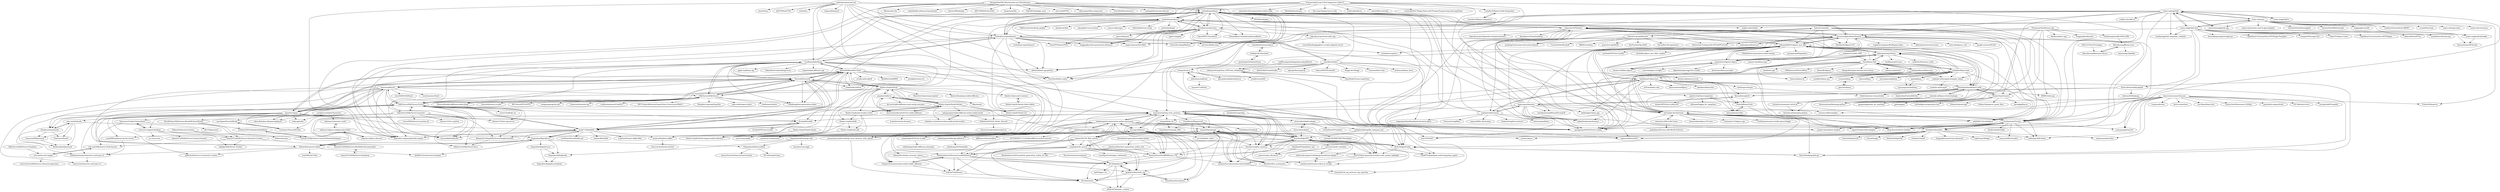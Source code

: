 digraph G {
"underlines/awesome-ml" -> "Josh-XT/AGiXT" ["e"=1]
"underlines/awesome-ml" -> "turboderp/exllama"
"underlines/awesome-ml" -> "turboderp-org/exllamav2"
"underlines/awesome-ml" -> "LostRuins/koboldcpp"
"underlines/awesome-ml" -> "langroid/langroid" ["e"=1]
"underlines/awesome-ml" -> "jondurbin/airoboros"
"underlines/awesome-ml" -> "qwopqwop200/GPTQ-for-LLaMa" ["e"=1]
"underlines/awesome-ml" -> "wawawario2/long_term_memory"
"underlines/awesome-ml" -> "ParisNeo/lollms-webui" ["e"=1]
"underlines/awesome-ml" -> "aphrodite-engine/aphrodite-engine" ["e"=1]
"underlines/awesome-ml" -> "neuml/txtai" ["e"=1]
"underlines/awesome-ml" -> "axolotl-ai-cloud/axolotl" ["e"=1]
"underlines/awesome-ml" -> "arcee-ai/mergekit" ["e"=1]
"underlines/awesome-ml" -> "yl4579/StyleTTS2" ["e"=1]
"underlines/awesome-ml" -> "av/harbor" ["e"=1]
"KoboldAI/KoboldAI-Client" -> "TavernAI/TavernAI"
"KoboldAI/KoboldAI-Client" -> "LostRuins/koboldcpp"
"KoboldAI/KoboldAI-Client" -> "henk717/KoboldAI"
"KoboldAI/KoboldAI-Client" -> "SillyTavern/SillyTavern"
"KoboldAI/KoboldAI-Client" -> "oobabooga/text-generation-webui" ["e"=1]
"KoboldAI/KoboldAI-Client" -> "Haidra-Org/AI-Horde"
"KoboldAI/KoboldAI-Client" -> "SillyTavern/SillyTavern-Extras"
"KoboldAI/KoboldAI-Client" -> "vladmandic/sdnext" ["e"=1]
"KoboldAI/KoboldAI-Client" -> "turboderp/exllama"
"KoboldAI/KoboldAI-Client" -> "ParisNeo/lollms-webui" ["e"=1]
"KoboldAI/KoboldAI-Client" -> "agnaistic/agnai"
"KoboldAI/KoboldAI-Client" -> "BlinkDL/ChatRWKV" ["e"=1]
"KoboldAI/KoboldAI-Client" -> "neonbjb/tortoise-tts" ["e"=1]
"KoboldAI/KoboldAI-Client" -> "invoke-ai/InvokeAI" ["e"=1]
"KoboldAI/KoboldAI-Client" -> "qwopqwop200/GPTQ-for-LLaMa" ["e"=1]
"henk717/KoboldAI" -> "0cc4m/KoboldAI"
"henk717/KoboldAI" -> "SillyTavern/SillyTavern-Extras"
"henk717/KoboldAI" -> "LostRuins/lite.koboldai.net"
"henk717/KoboldAI" -> "BlueprintCoding/SillyTavernSimpleLauncher"
"henk717/KoboldAI" -> "KoboldAI/KoboldAI-Client"
"henk717/KoboldAI" -> "ausboss/PygDiscordBot"
"henk717/KoboldAI" -> "ebolam/KoboldAI"
"henk717/KoboldAI" -> "ZoltanAI/character-editor"
"henk717/KoboldAI" -> "wawawario2/long_term_memory"
"henk717/KoboldAI" -> "PygmalionAI/gradio-ui"
"henk717/KoboldAI" -> "aphrodite-engine/aphrodite-engine" ["e"=1]
"henk717/KoboldAI" -> "n-galrion/Project-Akiko-Web"
"henk717/KoboldAI" -> "TavernAI/TavernAI"
"henk717/KoboldAI" -> "anon998/simple-proxy-for-tavern"
"henk717/KoboldAI" -> "theroyallab/tabbyAPI" ["e"=1]
"nomic-ai/nomic" -> "nomic-ai/deepscatter" ["e"=1]
"nomic-ai/nomic" -> "nomic-ai/pygpt4all"
"nomic-ai/nomic" -> "nomic-ai/contrastors" ["e"=1]
"nomic-ai/nomic" -> "nomic-ai/gpt4all-datalake"
"nomic-ai/nomic" -> "nomic-ai/semantic-search-app-template"
"nomic-ai/nomic" -> "teknium1/GPTeacher"
"nomic-ai/nomic" -> "nomic-ai/gpt4all-chat"
"nomic-ai/nomic" -> "PrefectHQ/marvin" ["e"=1]
"nomic-ai/nomic" -> "zanussbaum/gpt4all.cpp"
"nomic-ai/nomic" -> "TutteInstitute/datamapplot" ["e"=1]
"nomic-ai/nomic" -> "AnswerDotAI/RAGatouille" ["e"=1]
"nomic-ai/nomic" -> "huggingface/setfit" ["e"=1]
"nomic-ai/nomic" -> "argilla-io/distilabel" ["e"=1]
"nomic-ai/nomic" -> "stanford-futuredata/ColBERT" ["e"=1]
"nomic-ai/nomic" -> "srush/MiniChain" ["e"=1]
"SillyTavern/SillyTavern" -> "LostRuins/koboldcpp"
"SillyTavern/SillyTavern" -> "oobabooga/text-generation-webui" ["e"=1]
"SillyTavern/SillyTavern" -> "TavernAI/TavernAI"
"SillyTavern/SillyTavern" -> "KoboldAI/KoboldAI-Client"
"SillyTavern/SillyTavern" -> "CherryHQ/cherry-studio" ["e"=1]
"SillyTavern/SillyTavern" -> "RVC-Boss/GPT-SoVITS" ["e"=1]
"SillyTavern/SillyTavern" -> "songquanpeng/one-api" ["e"=1]
"SillyTavern/SillyTavern" -> "SillyTavern/SillyTavern-Extras"
"SillyTavern/SillyTavern" -> "QuantumNous/new-api" ["e"=1]
"SillyTavern/SillyTavern" -> "comfyanonymous/ComfyUI" ["e"=1]
"SillyTavern/SillyTavern" -> "RVC-Project/Retrieval-based-Voice-Conversion-WebUI" ["e"=1]
"SillyTavern/SillyTavern" -> "lllyasviel/stable-diffusion-webui-forge" ["e"=1]
"SillyTavern/SillyTavern" -> "Mintplex-Labs/anything-llm" ["e"=1]
"SillyTavern/SillyTavern" -> "open-webui/open-webui" ["e"=1]
"SillyTavern/SillyTavern" -> "chatboxai/chatbox" ["e"=1]
"Haidra-Org/AI-Horde-Godot-Addon" -> "Haidra-Org/Lucid-Creations"
"Haidra-Org/Lucid-Creations" -> "Haidra-Org/AI-Horde-Godot-Addon"
"TavernAI/TavernAI" -> "KoboldAI/KoboldAI-Client"
"TavernAI/TavernAI" -> "SillyTavern/SillyTavern"
"TavernAI/TavernAI" -> "SillyTavern/SillyTavern-Extras"
"TavernAI/TavernAI" -> "kwaroran/RisuAI"
"TavernAI/TavernAI" -> "LostRuins/koboldcpp"
"TavernAI/TavernAI" -> "agnaistic/agnai"
"TavernAI/TavernAI" -> "ZoltanAI/character-editor"
"TavernAI/TavernAI" -> "henk717/KoboldAI"
"TavernAI/TavernAI" -> "oobabooga/text-generation-webui" ["e"=1]
"TavernAI/TavernAI" -> "PygmalionAI/gradio-ui"
"TavernAI/TavernAI" -> "wawawario2/long_term_memory"
"TavernAI/TavernAI" -> "vladmandic/sdnext" ["e"=1]
"TavernAI/TavernAI" -> "Haidra-Org/AI-Horde"
"TavernAI/TavernAI" -> "0cc4m/KoboldAI"
"TavernAI/TavernAI" -> "turboderp/exllama"
"oobabooga/oobabooga.github.io" -> "oobabooga/AI-Notebooks"
"aqualxx/stable-ui" -> "hlky/nataili"
"aqualxx/stable-ui" -> "daveschumaker/artbot-for-stable-diffusion"
"aqualxx/stable-ui" -> "kiri-art/stable-diffusion-react-nextjs-mui-pwa" ["e"=1]
"aqualxx/stable-ui" -> "Haidra-Org/AI-Horde-Worker"
"aqualxx/stable-ui" -> "Haidra-Org/AI-Horde"
"Haidra-Org/AI-Horde" -> "Haidra-Org/AI-Horde-Worker"
"Haidra-Org/AI-Horde" -> "aqualxx/stable-ui"
"Haidra-Org/AI-Horde" -> "Haidra-Org/horde-worker-reGen"
"Haidra-Org/AI-Horde" -> "daveschumaker/artbot-for-stable-diffusion"
"Haidra-Org/AI-Horde" -> "hlky/nataili"
"Haidra-Org/AI-Horde" -> "KoboldAI/KoboldAI-Client"
"Haidra-Org/AI-Horde" -> "Haidra-Org/Lucid-Creations"
"Haidra-Org/AI-Horde" -> "Haidra-Org/hordelib"
"Haidra-Org/AI-Horde" -> "Haidra-Org/AI-Horde-CLI"
"Haidra-Org/AI-Horde" -> "blueturtleai/gimp-stable-diffusion" ["e"=1]
"Haidra-Org/AI-Horde" -> "TavernAI/TavernAI"
"Haidra-Org/AI-Horde" -> "SillyTavern/SillyTavern-Extras"
"Haidra-Org/AI-Horde" -> "aphrodite-engine/aphrodite-engine" ["e"=1]
"Haidra-Org/AI-Horde" -> "henk717/KoboldAI"
"Haidra-Org/AI-Horde" -> "ThereforeGames/unprompted" ["e"=1]
"daveschumaker/artbot-for-stable-diffusion" -> "ai-dock/ai-horde-dreamer"
"daveschumaker/artbot-for-stable-diffusion" -> "aqualxx/stable-ui"
"daveschumaker/artbot-for-stable-diffusion" -> "Haidra-Org/AI-Horde-Worker"
"PygmalionAI/gradio-ui" -> "ZoltanAI/character-editor"
"PygmalionAI/gradio-ui" -> "PygmalionAI/logbooks"
"PygmalionAI/gradio-ui" -> "0x000011b/characterai-dumper"
"PygmalionAI/gradio-ui" -> "PygmalionAI/data-toolbox"
"PygmalionAI/gradio-ui" -> "PygmalionAI/galatea-ui"
"PygmalionAI/gradio-ui" -> "henk717/KoboldAI"
"ZoltanAI/character-editor" -> "PygmalionAI/gradio-ui"
"ZoltanAI/character-editor" -> "0x000011b/characterai-dumper"
"ZoltanAI/character-editor" -> "wawawario2/long_term_memory"
"ZoltanAI/character-editor" -> "malfoyslastname/character-card-spec-v2"
"ZoltanAI/character-editor" -> "irsat000/CAI-Tools"
"ZoltanAI/character-editor" -> "gaffe-buck/tavern-v2-character-creator"
"PygmalionAI/training-code" -> "PygmalionAI/logbooks"
"PygmalionAI/training-code" -> "harubaru/convogpt"
"PygmalionAI/training-code" -> "PygmalionAI/data-toolbox"
"Haidra-Org/AI-Horde-Worker" -> "Haidra-Org/AI-Horde"
"Haidra-Org/AI-Horde-Worker" -> "Haidra-Org/horde-worker-reGen"
"Haidra-Org/AI-Horde-Worker" -> "sdwebui-w-horde/sd-webui-stable-horde-worker"
"Haidra-Org/AI-Horde-Worker" -> "Haidra-Org/AI-Horde-CLI"
"Haidra-Org/AI-Horde-Worker" -> "ZeldaFan0225/AI_Horde_Discord"
"Haidra-Org/AI-Horde-Worker" -> "daveschumaker/artbot-for-stable-diffusion"
"Haidra-Org/AI-Horde-Worker" -> "aqualxx/stable-ui"
"Haidra-Org/AI-Horde-Worker" -> "natanjunges/stable-diffusion-webui-stable-horde"
"PygmalionAI/data-toolbox" -> "NO-ob/simpleLlama"
"PygmalionAI/data-toolbox" -> "charai-frontend/characterai-frontend"
"PygmalionAI/galatea-ui" -> "PygmalionAI/paphos-backend"
"PygmalionAI/galatea-ui" -> "PygmalionAI/logbooks"
"ausboss/PygDiscordBot" -> "Enerv/ai-horde-discord-bot"
"natanjunges/stable-diffusion-webui-stable-horde" -> "sdwebui-w-horde/sd-webui-stable-horde-worker"
"natanjunges/stable-diffusion-webui-stable-horde" -> "ZeldaFan0225/AI_Horde_Discord"
"ZeldaFan0225/AI_Horde_Discord" -> "harrisonvanderbyl/ravenbot-ai"
"Haidra-Org/AI-Horde-Styles" -> "Haidra-Org/AI-Horde-image-model-reference"
"sdwebui-w-horde/sd-webui-stable-horde-worker" -> "natanjunges/stable-diffusion-webui-stable-horde"
"PygmalionAI/logbooks" -> "PygmalionAI/paphos-backend"
"IDEA-CCNL/GTS-Engine" -> "Macielyoung/Baichuan-QLora"
"randaller/llama-chat" -> "randaller/llama-cpu"
"randaller/llama-chat" -> "ypeleg/llama"
"randaller/llama-chat" -> "juncongmoo/pyllama" ["e"=1]
"randaller/llama-chat" -> "shawwn/llama-dl" ["e"=1]
"randaller/llama-chat" -> "venuatu/llama"
"randaller/llama-chat" -> "tloen/llama-int8"
"randaller/llama-chat" -> "juncongmoo/chatllama" ["e"=1]
"randaller/llama-chat" -> "qwopqwop200/GPTQ-for-LLaMa" ["e"=1]
"randaller/llama-chat" -> "zphang/minimal-llama"
"randaller/llama-chat" -> "johnsmith0031/alpaca_lora_4bit"
"randaller/llama-chat" -> "PotatoSpudowski/fastLLaMa"
"randaller/llama-chat" -> "shawwn/llama"
"randaller/llama-chat" -> "modular-ml/wrapyfi-examples_llama"
"randaller/llama-chat" -> "bublint/ue5-llama-lora"
"randaller/llama-chat" -> "sahil280114/codealpaca" ["e"=1]
"johnsmith0031/alpaca_lora_4bit" -> "s4rduk4r/alpaca_lora_4bit_readme"
"johnsmith0031/alpaca_lora_4bit" -> "qwopqwop200/GPTQ-for-LLaMa" ["e"=1]
"johnsmith0031/alpaca_lora_4bit" -> "zphang/minimal-llama"
"johnsmith0031/alpaca_lora_4bit" -> "gururise/AlpacaDataCleaned"
"johnsmith0031/alpaca_lora_4bit" -> "pointnetwork/point-alpaca"
"johnsmith0031/alpaca_lora_4bit" -> "turboderp/exllama"
"johnsmith0031/alpaca_lora_4bit" -> "lxe/simple-llm-finetuner"
"johnsmith0031/alpaca_lora_4bit" -> "Ph0rk0z/text-generation-webui-testing"
"johnsmith0031/alpaca_lora_4bit" -> "bublint/ue5-llama-lora"
"johnsmith0031/alpaca_lora_4bit" -> "wawawario2/long_term_memory"
"johnsmith0031/alpaca_lora_4bit" -> "qwopqwop200/gptqlora" ["e"=1]
"johnsmith0031/alpaca_lora_4bit" -> "sterlind/GPTQ-for-LLaMa"
"johnsmith0031/alpaca_lora_4bit" -> "declare-lab/flan-alpaca"
"johnsmith0031/alpaca_lora_4bit" -> "turboderp-org/exui" ["e"=1]
"johnsmith0031/alpaca_lora_4bit" -> "PotatoSpudowski/fastLLaMa"
"stochasticai/xTuring" -> "qwopqwop200/GPTQ-for-LLaMa" ["e"=1]
"stochasticai/xTuring" -> "lxe/simple-llm-finetuner"
"stochasticai/xTuring" -> "Lightning-AI/lit-llama" ["e"=1]
"stochasticai/xTuring" -> "h2oai/h2o-llmstudio"
"stochasticai/xTuring" -> "OpenGVLab/LLaMA-Adapter" ["e"=1]
"stochasticai/xTuring" -> "turboderp/exllama"
"stochasticai/xTuring" -> "project-baize/baize-chatbot" ["e"=1]
"stochasticai/xTuring" -> "databrickslabs/dolly" ["e"=1]
"stochasticai/xTuring" -> "axolotl-ai-cloud/axolotl" ["e"=1]
"stochasticai/xTuring" -> "deep-diver/LLM-As-Chatbot" ["e"=1]
"stochasticai/xTuring" -> "gururise/AlpacaDataCleaned"
"stochasticai/xTuring" -> "young-geng/EasyLM" ["e"=1]
"stochasticai/xTuring" -> "mosaicml/llm-foundry" ["e"=1]
"stochasticai/xTuring" -> "johnsmith0031/alpaca_lora_4bit"
"stochasticai/xTuring" -> "nlpxucan/WizardLM" ["e"=1]
"imaurer/awesome-llm-json" -> "ravenscroftj/turbopilot" ["e"=1]
"imaurer/awesome-llm-json" -> "lxe/simple-llm-finetuner"
"imaurer/awesome-llm-json" -> "1rgs/jsonformer" ["e"=1]
"imaurer/awesome-llm-json" -> "dottxt-ai/outlines" ["e"=1]
"imaurer/awesome-llm-json" -> "run-llama/llama-hub" ["e"=1]
"imaurer/awesome-llm-json" -> "hyperonym/basaran"
"imaurer/awesome-llm-json" -> "stochasticai/xTuring"
"imaurer/awesome-llm-json" -> "tensorchord/Awesome-LLMOps" ["e"=1]
"imaurer/awesome-llm-json" -> "eugeneyan/open-llms" ["e"=1]
"imaurer/awesome-llm-json" -> "PrefectHQ/marvin" ["e"=1]
"imaurer/awesome-llm-json" -> "guardrails-ai/guardrails" ["e"=1]
"imaurer/awesome-llm-json" -> "h2oai/h2o-llmstudio"
"imaurer/awesome-llm-json" -> "567-labs/instructor" ["e"=1]
"imaurer/awesome-llm-json" -> "Lightning-AI/lit-llama" ["e"=1]
"imaurer/awesome-llm-json" -> "promptslab/Promptify" ["e"=1]
"zetavg/LLaMA-LoRA-Tuner" -> "lxe/simple-llm-finetuner"
"zetavg/LLaMA-LoRA-Tuner" -> "jackaduma/Vicuna-LoRA-RLHF-PyTorch" ["e"=1]
"turboderp-org/exllamav2" -> "turboderp/exllama"
"turboderp-org/exllamav2" -> "theroyallab/tabbyAPI" ["e"=1]
"turboderp-org/exllamav2" -> "aphrodite-engine/aphrodite-engine" ["e"=1]
"turboderp-org/exllamav2" -> "AutoGPTQ/AutoGPTQ" ["e"=1]
"turboderp-org/exllamav2" -> "axolotl-ai-cloud/axolotl" ["e"=1]
"turboderp-org/exllamav2" -> "arcee-ai/mergekit" ["e"=1]
"turboderp-org/exllamav2" -> "turboderp-org/exui" ["e"=1]
"turboderp-org/exllamav2" -> "turboderp-org/exllamav3" ["e"=1]
"turboderp-org/exllamav2" -> "casper-hansen/AutoAWQ" ["e"=1]
"turboderp-org/exllamav2" -> "qwopqwop200/GPTQ-for-LLaMa" ["e"=1]
"turboderp-org/exllamav2" -> "huggingface/text-generation-inference" ["e"=1]
"turboderp-org/exllamav2" -> "abetlen/llama-cpp-python" ["e"=1]
"turboderp-org/exllamav2" -> "mit-han-lab/llm-awq" ["e"=1]
"turboderp-org/exllamav2" -> "LostRuins/koboldcpp"
"turboderp-org/exllamav2" -> "FasterDecoding/Medusa" ["e"=1]
"LostRuins/koboldcpp" -> "SillyTavern/SillyTavern"
"LostRuins/koboldcpp" -> "KoboldAI/KoboldAI-Client"
"LostRuins/koboldcpp" -> "oobabooga/text-generation-webui" ["e"=1]
"LostRuins/koboldcpp" -> "TavernAI/TavernAI"
"LostRuins/koboldcpp" -> "abetlen/llama-cpp-python" ["e"=1]
"LostRuins/koboldcpp" -> "turboderp-org/exllamav2"
"LostRuins/koboldcpp" -> "ParisNeo/lollms-webui" ["e"=1]
"LostRuins/koboldcpp" -> "YellowRoseCx/koboldcpp-rocm" ["e"=1]
"LostRuins/koboldcpp" -> "lllyasviel/stable-diffusion-webui-forge" ["e"=1]
"LostRuins/koboldcpp" -> "vladmandic/sdnext" ["e"=1]
"LostRuins/koboldcpp" -> "leejet/stable-diffusion.cpp" ["e"=1]
"LostRuins/koboldcpp" -> "turboderp/exllama"
"LostRuins/koboldcpp" -> "ggml-org/llama.cpp" ["e"=1]
"LostRuins/koboldcpp" -> "axolotl-ai-cloud/axolotl" ["e"=1]
"LostRuins/koboldcpp" -> "theroyallab/tabbyAPI" ["e"=1]
"zanussbaum/gpt4all.cpp" -> "nomic-ai/pygpt4all"
"hyperonym/basaran" -> "lhenault/simpleAI"
"hyperonym/basaran" -> "turboderp/exllama"
"hyperonym/basaran" -> "johnsmith0031/alpaca_lora_4bit"
"hyperonym/basaran" -> "qwopqwop200/GPTQ-for-LLaMa" ["e"=1]
"hyperonym/basaran" -> "rmihaylov/falcontune"
"hyperonym/basaran" -> "deep-diver/LLM-As-Chatbot" ["e"=1]
"hyperonym/basaran" -> "Josh-XT/AGiXT" ["e"=1]
"hyperonym/basaran" -> "epfml/landmark-attention" ["e"=1]
"hyperonym/basaran" -> "teknium1/GPTeacher"
"hyperonym/basaran" -> "melodysdreamj/WizardVicunaLM" ["e"=1]
"hyperonym/basaran" -> "wawawario2/long_term_memory"
"hyperonym/basaran" -> "keldenl/gpt-llama.cpp" ["e"=1]
"hyperonym/basaran" -> "ravenscroftj/turbopilot" ["e"=1]
"hyperonym/basaran" -> "jondurbin/airoboros"
"hyperonym/basaran" -> "lxe/simple-llm-finetuner"
"zphang/minimal-llama" -> "johnsmith0031/alpaca_lora_4bit"
"zphang/minimal-llama" -> "lxe/simple-llm-finetuner"
"zphang/minimal-llama" -> "PotatoSpudowski/fastLLaMa"
"zphang/minimal-llama" -> "pointnetwork/point-alpaca"
"zphang/minimal-llama" -> "tloen/llama-int8"
"zphang/minimal-llama" -> "lxe/llama-peft-tuner"
"zphang/minimal-llama" -> "mallorbc/Finetune_LLMs" ["e"=1]
"kwaroran/RisuAI" -> "agnaistic/agnai"
"kwaroran/RisuAI" -> "SillyTavern/SillyTavern-Extras"
"kwaroran/RisuAI" -> "TavernAI/TavernAI"
"kwaroran/RisuAI" -> "teralomaniac/clewd" ["e"=1]
"kwaroran/RisuAI" -> "SillyTavern/SillyTavern"
"kwaroran/RisuAI" -> "SillyTavern/SillyTavern-Launcher"
"kwaroran/RisuAI" -> "ZoltanAI/character-editor"
"kwaroran/RisuAI" -> "LostRuins/koboldcpp"
"kwaroran/RisuAI" -> "aphrodite-engine/aphrodite-engine" ["e"=1]
"kwaroran/RisuAI" -> "malfoyslastname/character-card-spec-v2"
"kwaroran/RisuAI" -> "KoboldAI/KoboldAI-Client"
"kwaroran/RisuAI" -> "PandarusAnon/slaude"
"kwaroran/RisuAI" -> "steve02081504/fount" ["e"=1]
"kwaroran/RisuAI" -> "Open-Roleplay-AI/openroleplay.ai"
"kwaroran/RisuAI" -> "kwaroran/character-card-spec-v3"
"SillyTavern/SillyTavern-Extras" -> "daswer123/xtts-api-server" ["e"=1]
"SillyTavern/SillyTavern-Extras" -> "SillyTavern/SillyTavern-Launcher"
"SillyTavern/SillyTavern-Extras" -> "SillyTavern/SillyTavern-Docs"
"SillyTavern/SillyTavern-Extras" -> "kwaroran/RisuAI"
"SillyTavern/SillyTavern-Extras" -> "henk717/KoboldAI"
"SillyTavern/SillyTavern-Extras" -> "TavernAI/TavernAI"
"SillyTavern/SillyTavern-Extras" -> "agnaistic/agnai"
"SillyTavern/SillyTavern-Extras" -> "BlueprintCoding/SillyTavernSimpleLauncher"
"SillyTavern/SillyTavern-Extras" -> "anon998/simple-proxy-for-tavern"
"SillyTavern/SillyTavern-Extras" -> "0cc4m/KoboldAI"
"SillyTavern/SillyTavern-Extras" -> "SillyTavern/SillyTavern"
"SillyTavern/SillyTavern-Extras" -> "PandarusAnon/slaude"
"SillyTavern/SillyTavern-Extras" -> "wawawario2/long_term_memory"
"SillyTavern/SillyTavern-Extras" -> "theroyallab/tabbyAPI" ["e"=1]
"SillyTavern/SillyTavern-Extras" -> "erew123/alltalk_tts" ["e"=1]
"gururise/AlpacaDataCleaned" -> "Instruction-Tuning-with-GPT-4/GPT-4-LLM" ["e"=1]
"gururise/AlpacaDataCleaned" -> "qwopqwop200/GPTQ-for-LLaMa" ["e"=1]
"gururise/AlpacaDataCleaned" -> "yizhongw/self-instruct" ["e"=1]
"gururise/AlpacaDataCleaned" -> "johnsmith0031/alpaca_lora_4bit"
"gururise/AlpacaDataCleaned" -> "teknium1/GPTeacher"
"gururise/AlpacaDataCleaned" -> "allenai/natural-instructions" ["e"=1]
"gururise/AlpacaDataCleaned" -> "PhoebusSi/Alpaca-CoT" ["e"=1]
"gururise/AlpacaDataCleaned" -> "yaodongC/awesome-instruction-dataset" ["e"=1]
"gururise/AlpacaDataCleaned" -> "sahil280114/codealpaca" ["e"=1]
"gururise/AlpacaDataCleaned" -> "tatsu-lab/alpaca_eval" ["e"=1]
"gururise/AlpacaDataCleaned" -> "deep-diver/LLM-As-Chatbot" ["e"=1]
"gururise/AlpacaDataCleaned" -> "google-research/FLAN" ["e"=1]
"gururise/AlpacaDataCleaned" -> "jondurbin/airoboros"
"gururise/AlpacaDataCleaned" -> "togethercomputer/RedPajama-Data" ["e"=1]
"gururise/AlpacaDataCleaned" -> "pointnetwork/point-alpaca"
"h2oai/h2o-llmstudio" -> "h2oai/h2ogpt" ["e"=1]
"h2oai/h2o-llmstudio" -> "nlpxucan/WizardLM" ["e"=1]
"h2oai/h2o-llmstudio" -> "axolotl-ai-cloud/axolotl" ["e"=1]
"h2oai/h2o-llmstudio" -> "mosaicml/llm-foundry" ["e"=1]
"h2oai/h2o-llmstudio" -> "stochasticai/xTuring"
"h2oai/h2o-llmstudio" -> "Josh-XT/AGiXT" ["e"=1]
"h2oai/h2o-llmstudio" -> "ShishirPatil/gorilla" ["e"=1]
"h2oai/h2o-llmstudio" -> "arcee-ai/mergekit" ["e"=1]
"h2oai/h2o-llmstudio" -> "artidoro/qlora" ["e"=1]
"h2oai/h2o-llmstudio" -> "Chainlit/chainlit" ["e"=1]
"h2oai/h2o-llmstudio" -> "eugeneyan/open-llms" ["e"=1]
"h2oai/h2o-llmstudio" -> "huggingface/autotrain-advanced" ["e"=1]
"h2oai/h2o-llmstudio" -> "Lightning-AI/litgpt" ["e"=1]
"h2oai/h2o-llmstudio" -> "Lightning-AI/lit-llama" ["e"=1]
"h2oai/h2o-llmstudio" -> "bentoml/OpenLLM" ["e"=1]
"FartyPants/Playground" -> "FartyPants/Twinbook"
"FartyPants/Playground" -> "FartyPants/Training_PRO"
"FartyPants/Playground" -> "sammyf/Autobooga"
"FartyPants/Playground" -> "minemo/text-generation-webui-barktts"
"FartyPants/Playground" -> "theubie/complex_memory"
"FartyPants/Playground" -> "FartyPants/VirtualLora"
"oobabooga/GPTQ-for-LLaMa" -> "oobabooga/stable-diffusion-automatic"
"oobabooga/text-generation-webui-extensions" -> "brucepro/Memoir"
"oobabooga/text-generation-webui-extensions" -> "wawawario2/long_term_memory"
"oobabooga/text-generation-webui-extensions" -> "oobabooga/one-click-installers"
"oobabooga/text-generation-webui-extensions" -> "jason-brian-anderson/long_term_memory_with_qdrant"
"oobabooga/text-generation-webui-extensions" -> "GiusTex/EdgeGPT"
"oobabooga/text-generation-webui-extensions" -> "mamei16/LLM_Web_search"
"oobabooga/text-generation-webui-extensions" -> "SicariusSicariiStuff/Diffusion_TTS"
"oobabooga/text-generation-webui-extensions" -> "RandomInternetPreson/LucidWebSearch"
"oobabooga/text-generation-webui-extensions" -> "SkinnyDevi/webui_tavernai_charas"
"oobabooga/text-generation-webui-extensions" -> "DavG25/text-generation-webui-code_syntax_highlight"
"oobabooga/text-generation-webui-extensions" -> "sammyf/Autobooga"
"oobabooga/text-generation-webui-extensions" -> "theubie/complex_memory"
"oobabooga/text-generation-webui-extensions" -> "Trojaner/text-generation-webui-stable_diffusion"
"oobabooga/text-generation-webui-extensions" -> "simbake/web_search"
"oobabooga/text-generation-webui-extensions" -> "flurb18/AgentOoba"
"bublint/ue5-llama-lora" -> "johnsmith0031/alpaca_lora_4bit"
"bublint/ue5-llama-lora" -> "flurb18/AgentOoba"
"bublint/ue5-llama-lora" -> "paolorechia/learn-langchain"
"bublint/ue5-llama-lora" -> "adriacabeza/erudito"
"bublint/ue5-llama-lora" -> "kbressem/medAlpaca" ["e"=1]
"bublint/ue5-llama-lora" -> "rmihaylov/falcontune"
"bublint/ue5-llama-lora" -> "ChuloAI/BrainChulo"
"bublint/ue5-llama-lora" -> "wawawario2/long_term_memory"
"bublint/ue5-llama-lora" -> "epfml/landmark-attention" ["e"=1]
"bublint/ue5-llama-lora" -> "skeskinen/llama-lite"
"bublint/ue5-llama-lora" -> "catid/supercharger"
"bublint/ue5-llama-lora" -> "flurb18/babyagi4all-api"
"bublint/ue5-llama-lora" -> "keldenl/gpt-llama.cpp" ["e"=1]
"bublint/ue5-llama-lora" -> "PotatoSpudowski/fastLLaMa"
"bublint/ue5-llama-lora" -> "itsPreto/baby-code"
"nomic-ai/pygpt4all" -> "nomic-ai/gpt4all-chat"
"nomic-ai/pygpt4all" -> "nomic-ai/gpt4all-ts"
"nomic-ai/pygpt4all" -> "ParisNeo/lollms-webui" ["e"=1]
"nomic-ai/pygpt4all" -> "zanussbaum/gpt4all.cpp"
"nomic-ai/pygpt4all" -> "nomic-ai/nomic"
"nomic-ai/pygpt4all" -> "thomasantony/llamacpp-python"
"nomic-ai/pygpt4all" -> "deep-diver/LLM-As-Chatbot" ["e"=1]
"nomic-ai/pygpt4all" -> "wombyz/gpt4all_langchain_chatbots"
"nomic-ai/pygpt4all" -> "qwopqwop200/GPTQ-for-LLaMa" ["e"=1]
"nomic-ai/pygpt4all" -> "abetlen/llama-cpp-python" ["e"=1]
"nomic-ai/pygpt4all" -> "stochasticai/xTuring"
"nomic-ai/pygpt4all" -> "toolkit-ai/toolkit-ai" ["e"=1]
"nomic-ai/pygpt4all" -> "gururise/AlpacaDataCleaned"
"nomic-ai/pygpt4all" -> "young-geng/EasyLM" ["e"=1]
"nomic-ai/pygpt4all" -> "marella/ctransformers"
"teknium1/GPTeacher" -> "Instruction-Tuning-with-GPT-4/GPT-4-LLM" ["e"=1]
"teknium1/GPTeacher" -> "jondurbin/airoboros"
"teknium1/GPTeacher" -> "gururise/AlpacaDataCleaned"
"teknium1/GPTeacher" -> "yaodongC/awesome-instruction-dataset" ["e"=1]
"teknium1/GPTeacher" -> "sahil280114/codealpaca" ["e"=1]
"teknium1/GPTeacher" -> "qwopqwop200/GPTQ-for-LLaMa" ["e"=1]
"teknium1/GPTeacher" -> "project-baize/baize-chatbot" ["e"=1]
"teknium1/GPTeacher" -> "deep-diver/LLM-As-Chatbot" ["e"=1]
"teknium1/GPTeacher" -> "danielgross/LlamaAcademy" ["e"=1]
"teknium1/GPTeacher" -> "PhoebusSi/Alpaca-CoT" ["e"=1]
"teknium1/GPTeacher" -> "nlpxucan/WizardLM" ["e"=1]
"teknium1/GPTeacher" -> "young-geng/EasyLM" ["e"=1]
"teknium1/GPTeacher" -> "yizhongw/self-instruct" ["e"=1]
"teknium1/GPTeacher" -> "bigcode-project/bigcode-evaluation-harness" ["e"=1]
"teknium1/GPTeacher" -> "turboderp/exllama"
"turboderp/exllama" -> "turboderp-org/exllamav2"
"turboderp/exllama" -> "AutoGPTQ/AutoGPTQ" ["e"=1]
"turboderp/exllama" -> "qwopqwop200/GPTQ-for-LLaMa" ["e"=1]
"turboderp/exllama" -> "jondurbin/airoboros"
"turboderp/exllama" -> "marella/ctransformers"
"turboderp/exllama" -> "casper-hansen/AutoAWQ" ["e"=1]
"turboderp/exllama" -> "mit-han-lab/llm-awq" ["e"=1]
"turboderp/exllama" -> "theroyallab/tabbyAPI" ["e"=1]
"turboderp/exllama" -> "huggingface/text-generation-inference" ["e"=1]
"turboderp/exllama" -> "artidoro/qlora" ["e"=1]
"turboderp/exllama" -> "nlpxucan/WizardLM" ["e"=1]
"turboderp/exllama" -> "IST-DASLab/gptq" ["e"=1]
"turboderp/exllama" -> "FasterDecoding/Medusa" ["e"=1]
"turboderp/exllama" -> "OpenNMT/CTranslate2" ["e"=1]
"turboderp/exllama" -> "bitsandbytes-foundation/bitsandbytes" ["e"=1]
"Troyanovsky/Local-LLM-Comparison-Colab-UI" -> "marella/ctransformers"
"Troyanovsky/Local-LLM-Comparison-Colab-UI" -> "camenduru/text-generation-webui-colab" ["e"=1]
"Troyanovsky/Local-LLM-Comparison-Colab-UI" -> "melodysdreamj/WizardVicunaLM" ["e"=1]
"Troyanovsky/Local-LLM-Comparison-Colab-UI" -> "Luxadevi/Ollama-Colab-Integration"
"Troyanovsky/Local-LLM-Comparison-Colab-UI" -> "turboderp/exllama"
"Troyanovsky/Local-LLM-Comparison-Colab-UI" -> "MeetKai/functionary" ["e"=1]
"Troyanovsky/Local-LLM-Comparison-Colab-UI" -> "the-crypt-keeper/can-ai-code" ["e"=1]
"Troyanovsky/Local-LLM-Comparison-Colab-UI" -> "stochasticai/xTuring"
"Troyanovsky/Local-LLM-Comparison-Colab-UI" -> "redotvideo/haven" ["e"=1]
"Troyanovsky/Local-LLM-Comparison-Colab-UI" -> "aphrodite-engine/aphrodite-engine" ["e"=1]
"Troyanovsky/Local-LLM-Comparison-Colab-UI" -> "jondurbin/airoboros"
"Troyanovsky/Local-LLM-Comparison-Colab-UI" -> "samwit/llm-tutorials" ["e"=1]
"Troyanovsky/Local-LLM-Comparison-Colab-UI" -> "turboderp-org/exllamav2"
"Troyanovsky/Local-LLM-Comparison-Colab-UI" -> "curiousily/Get-Things-Done-with-Prompt-Engineering-and-LangChain" ["e"=1]
"Troyanovsky/Local-LLM-Comparison-Colab-UI" -> "nlpxucan/WizardLM" ["e"=1]
"bigcode-project/starcoder.cpp" -> "thomasantony/llamacpp-python"
"bigcode-project/starcoder.cpp" -> "LucienShui/huggingface-vscode-endpoint-server" ["e"=1]
"bigcode-project/starcoder.cpp" -> "rahuldshetty/starcoder.js"
"PandarusAnon/slaude" -> "aisu-wata0/slaude"
"PandarusAnon/slaude" -> "AmmoniaM/Spermack"
"PandarusAnon/slaude" -> "Flamanon/Zlaude"
"PandarusAnon/slaude" -> "Barbariskaa/Spermack"
"XiongjieDai/GPU-Benchmarks-on-LLM-Inference" -> "aphrodite-engine/aphrodite-engine" ["e"=1]
"XiongjieDai/GPU-Benchmarks-on-LLM-Inference" -> "turboderp-org/exllamav2"
"XiongjieDai/GPU-Benchmarks-on-LLM-Inference" -> "Blaizzy/mlx-vlm" ["e"=1]
"XiongjieDai/GPU-Benchmarks-on-LLM-Inference" -> "ninehills/llm-inference-benchmark" ["e"=1]
"XiongjieDai/GPU-Benchmarks-on-LLM-Inference" -> "InternLM/lmdeploy" ["e"=1]
"XiongjieDai/GPU-Benchmarks-on-LLM-Inference" -> "abetlen/llama-cpp-python" ["e"=1]
"XiongjieDai/GPU-Benchmarks-on-LLM-Inference" -> "SJTU-IPADS/PowerInfer" ["e"=1]
"XiongjieDai/GPU-Benchmarks-on-LLM-Inference" -> "lyogavin/airllm" ["e"=1]
"XiongjieDai/GPU-Benchmarks-on-LLM-Inference" -> "RahulSChand/gpu_poor" ["e"=1]
"XiongjieDai/GPU-Benchmarks-on-LLM-Inference" -> "microsoft/VPTQ" ["e"=1]
"XiongjieDai/GPU-Benchmarks-on-LLM-Inference" -> "vllm-project/llm-compressor" ["e"=1]
"XiongjieDai/GPU-Benchmarks-on-LLM-Inference" -> "EricLBuehler/mistral.rs" ["e"=1]
"XiongjieDai/GPU-Benchmarks-on-LLM-Inference" -> "casper-hansen/AutoAWQ" ["e"=1]
"XiongjieDai/GPU-Benchmarks-on-LLM-Inference" -> "turboderp/exllama"
"XiongjieDai/GPU-Benchmarks-on-LLM-Inference" -> "noamgat/lm-format-enforcer" ["e"=1]
"paolorechia/learn-langchain" -> "adriacabeza/erudito"
"paolorechia/learn-langchain" -> "ChuloAI/BrainChulo"
"paolorechia/learn-langchain" -> "mzbac/GPTQ-for-LLaMa-API"
"paolorechia/learn-langchain" -> "abhinand5/gptq_for_langchain"
"lxe/simple-llm-finetuner" -> "zphang/minimal-llama"
"lxe/simple-llm-finetuner" -> "johnsmith0031/alpaca_lora_4bit"
"lxe/simple-llm-finetuner" -> "stochasticai/xTuring"
"lxe/simple-llm-finetuner" -> "qwopqwop200/GPTQ-for-LLaMa" ["e"=1]
"lxe/simple-llm-finetuner" -> "deep-diver/LLM-As-Chatbot" ["e"=1]
"lxe/simple-llm-finetuner" -> "sahil280114/codealpaca" ["e"=1]
"lxe/simple-llm-finetuner" -> "OpenGVLab/LLaMA-Adapter" ["e"=1]
"lxe/simple-llm-finetuner" -> "gururise/AlpacaDataCleaned"
"lxe/simple-llm-finetuner" -> "antimatter15/alpaca.cpp" ["e"=1]
"lxe/simple-llm-finetuner" -> "zetavg/LLaMA-LoRA-Tuner"
"lxe/simple-llm-finetuner" -> "Lightning-AI/lit-llama" ["e"=1]
"lxe/simple-llm-finetuner" -> "h2oai/h2o-llmstudio"
"lxe/simple-llm-finetuner" -> "turboderp/exllama"
"lxe/simple-llm-finetuner" -> "nichtdax/awesome-totally-open-chatgpt" ["e"=1]
"lxe/simple-llm-finetuner" -> "basetenlabs/alpaca-7b-truss" ["e"=1]
"nomic-ai/gpt4all-ts" -> "nomic-ai/pygpt4all"
"oobabooga/one-click-installers" -> "oobabooga/text-generation-webui-extensions"
"oobabooga/one-click-installers" -> "oobabooga/oobabooga.github.io"
"oobabooga/one-click-installers" -> "DavG25/text-generation-webui-code_syntax_highlight"
"oobabooga/one-click-installers" -> "jllllll/one-click-installers"
"oobabooga/one-click-installers" -> "wawawario2/long_term_memory"
"oobabooga/one-click-installers" -> "oobabooga/GPTQ-for-LLaMa"
"oobabooga/one-click-installers" -> "SillyTavern/SillyTavern-Extras"
"oobabooga/one-click-installers" -> "flurb18/AgentOoba"
"oobabooga/one-click-installers" -> "AUTOMATIC1111/stable-diffusion-webui-tensorrt" ["e"=1]
"nomic-ai/gpt4all-chat" -> "nomic-ai/pygpt4all"
"nomic-ai/gpt4all-chat" -> "ParisNeo/lollms-webui" ["e"=1]
"nomic-ai/gpt4all-chat" -> "Significant-Gravitas/Auto-GPT-Plugins" ["e"=1]
"nomic-ai/gpt4all-chat" -> "kroll-software/babyagi4all"
"nomic-ai/gpt4all-chat" -> "zabirauf/AutoGPT.js" ["e"=1]
"nomic-ai/gpt4all-chat" -> "kuvaus/LlamaGPTJ-chat"
"nomic-ai/gpt4all-chat" -> "muellerberndt/mini-agi" ["e"=1]
"nomic-ai/gpt4all-chat" -> "stochasticai/xTuring"
"nomic-ai/gpt4all-chat" -> "wombyz/gpt4all_langchain_chatbots"
"nomic-ai/gpt4all-chat" -> "nomic-ai/gpt4all-datalake"
"nomic-ai/gpt4all-chat" -> "thecookingsenpai/autogpt-gui" ["e"=1]
"nomic-ai/gpt4all-chat" -> "Significant-Gravitas/Auto-GPT-Plugin-Template" ["e"=1]
"nomic-ai/gpt4all-chat" -> "nomic-ai/nomic"
"nomic-ai/gpt4all-chat" -> "seanpixel/Teenage-AGI" ["e"=1]
"nomic-ai/gpt4all-chat" -> "ViperX7/Alpaca-Turbo" ["e"=1]
"lhenault/simpleAI" -> "PotatoSpudowski/fastLLaMa"
"lhenault/simpleAI" -> "hyperonym/basaran"
"lhenault/simpleAI" -> "ChuloAI/BrainChulo"
"marella/chatdocs" -> "marella/ctransformers"
"marella/chatdocs" -> "atisharma/llama_farm"
"marella/chatdocs" -> "Abhi5h3k/PrivateDocBot"
"marella/chatdocs" -> "turboderp/exllama"
"marella/chatdocs" -> "sebaxzero/LangChain_PDFChat_Oobabooga"
"marella/chatdocs" -> "aigoopy/llm-jeopardy" ["e"=1]
"marella/chatdocs" -> "eugenepentland/landmark-attention-qlora" ["e"=1]
"marella/chatdocs" -> "SamurAIGPT/EmbedAI" ["e"=1]
"marella/chatdocs" -> "lhenault/simpleAI"
"marella/chatdocs" -> "GiusTex/EdgeGPT"
"marella/chatdocs" -> "Nuggt-dev/Nuggt" ["e"=1]
"marella/chatdocs" -> "vemonet/libre-chat"
"marella/chatdocs" -> "louisgv/local.ai"
"josephrocca/OpenCharacters" -> "miku-gg/miku"
"josephrocca/OpenCharacters" -> "CncAnon1/TavernAITurbo"
"josephrocca/OpenCharacters" -> "teknium1/character-cards"
"marella/ctransformers" -> "abetlen/llama-cpp-python" ["e"=1]
"marella/ctransformers" -> "turboderp/exllama"
"marella/ctransformers" -> "AutoGPTQ/AutoGPTQ" ["e"=1]
"marella/ctransformers" -> "casper-hansen/AutoAWQ" ["e"=1]
"marella/ctransformers" -> "jondurbin/airoboros"
"marella/ctransformers" -> "ggml-org/ggml" ["e"=1]
"marella/ctransformers" -> "arcee-ai/mergekit" ["e"=1]
"marella/ctransformers" -> "turboderp-org/exllamav2"
"marella/ctransformers" -> "OpenNMT/CTranslate2" ["e"=1]
"marella/ctransformers" -> "axolotl-ai-cloud/axolotl" ["e"=1]
"marella/ctransformers" -> "huggingface/text-generation-inference" ["e"=1]
"marella/ctransformers" -> "jquesnelle/yarn" ["e"=1]
"marella/ctransformers" -> "bitsandbytes-foundation/bitsandbytes" ["e"=1]
"marella/ctransformers" -> "bigcode-project/starcoder.cpp"
"marella/ctransformers" -> "marella/chatdocs"
"linhduongtuan/BLOOM-LORA" -> "Macielyoung/Bloom-Lora"
"tloen/llama-int8" -> "markasoftware/llama-cpu"
"tloen/llama-int8" -> "qwopqwop200/GPTQ-for-LLaMa" ["e"=1]
"tloen/llama-int8" -> "shawwn/llama-dl" ["e"=1]
"tloen/llama-int8" -> "zphang/minimal-llama"
"tloen/llama-int8" -> "modular-ml/wrapyfi-examples_llama"
"tloen/llama-int8" -> "shawwn/llama"
"tloen/llama-int8" -> "randaller/llama-chat"
"tloen/llama-int8" -> "deep-diver/LLM-As-Chatbot" ["e"=1]
"tloen/llama-int8" -> "FMInference/FlexLLMGen" ["e"=1]
"tloen/llama-int8" -> "johnsmith0031/alpaca_lora_4bit"
"tloen/llama-int8" -> "Beomi/KoAlpaca" ["e"=1]
"tloen/llama-int8" -> "HeegyuKim/open-korean-instructions" ["e"=1]
"tloen/llama-int8" -> "juncongmoo/pyllama" ["e"=1]
"tloen/llama-int8" -> "nebuly-ai/optimate" ["e"=1]
"tloen/llama-int8" -> "hunkim/es-gpt"
"kuleshov-group/llmtools" -> "kuleshov/minillm"
"kuleshov-group/llmtools" -> "IBM/Dromedary" ["e"=1]
"kuleshov-group/llmtools" -> "johnsmith0031/alpaca_lora_4bit"
"kuleshov-group/llmtools" -> "princeton-nlp/MeZO" ["e"=1]
"kuleshov-group/llmtools" -> "rmihaylov/falcontune"
"kuleshov-group/llmtools" -> "XueFuzhao/OpenMoE" ["e"=1]
"kuleshov-group/llmtools" -> "thu-ml/low-bit-optimizers"
"kuleshov-group/llmtools" -> "Cornell-RelaxML/QuIP" ["e"=1]
"jondurbin/airoboros" -> "jondurbin/bagel" ["e"=1]
"jondurbin/airoboros" -> "turboderp/exllama"
"jondurbin/airoboros" -> "jquesnelle/yarn" ["e"=1]
"jondurbin/airoboros" -> "teknium1/GPTeacher"
"jondurbin/airoboros" -> "marella/ctransformers"
"jondurbin/airoboros" -> "arcee-ai/mergekit" ["e"=1]
"jondurbin/airoboros" -> "VikParuchuri/textbook_quality" ["e"=1]
"jondurbin/airoboros" -> "databricks/lilac" ["e"=1]
"jondurbin/airoboros" -> "argilla-io/distilabel" ["e"=1]
"jondurbin/airoboros" -> "abacaj/fine-tune-mistral" ["e"=1]
"jondurbin/airoboros" -> "Leeroo-AI/mergoo" ["e"=1]
"jondurbin/airoboros" -> "turboderp-org/exllamav2"
"jondurbin/airoboros" -> "gururise/AlpacaDataCleaned"
"jondurbin/airoboros" -> "axolotl-ai-cloud/axolotl" ["e"=1]
"jondurbin/airoboros" -> "AblateIt/finetune-study" ["e"=1]
"sammyf/Autobooga" -> "dibrale/webui_autonomics"
"sammyf/Autobooga" -> "minemo/text-generation-webui-barktts"
"sammyf/Autobooga" -> "GiusTex/EdgeGPT"
"sammyf/Autobooga" -> "simbake/web_search"
"simbake/web_search" -> "sammyf/Autobooga"
"simbake/web_search" -> "russellpwirtz/textgen_websearch"
"simbake/web_search" -> "RandomInternetPreson/LucidWebSearch"
"simbake/web_search" -> "ill13/AutoSave"
"simbake/web_search" -> "Anglebrackets/web_rag"
"simbake/web_search" -> "Trojaner/text-generation-webui-stable_diffusion"
"simbake/web_search" -> "xr4dsh/CodeRunner"
"simbake/web_search" -> "SicariusSicariiStuff/Diffusion_TTS"
"markasoftware/llama-cpu" -> "tloen/llama-int8"
"markasoftware/llama-cpu" -> "modular-ml/wrapyfi-examples_llama"
"markasoftware/llama-cpu" -> "randaller/llama-cpu"
"markasoftware/llama-cpu" -> "shawwn/llama-dl" ["e"=1]
"markasoftware/llama-cpu" -> "venuatu/llama"
"markasoftware/llama-cpu" -> "qwopqwop200/GPTQ-for-LLaMa" ["e"=1]
"jankais3r/LLaMA_MPS" -> "remixer-dec/llama-mps"
"jankais3r/LLaMA_MPS" -> "tloen/llama-int8"
"Atinoda/text-generation-webui-docker" -> "kanttouchthis/text_generation_webui_xtts"
"Atinoda/text-generation-webui-docker" -> "SicariusSicariiStuff/Diffusion_TTS"
"kroll-software/babyagi4all" -> "flurb18/babyagi4all-api"
"kroll-software/babyagi4all" -> "robiwan303/babyagi"
"kroll-software/babyagi4all" -> "NiaSchim/auto-vicuna-butler" ["e"=1]
"kroll-software/babyagi4all" -> "flurb18/AgentOoba"
"NouamaneTazi/bloomz.cpp" -> "NolanoOrg/cformers"
"NouamaneTazi/bloomz.cpp" -> "qwopqwop200/GPTQ-for-LLaMa" ["e"=1]
"NouamaneTazi/bloomz.cpp" -> "gururise/AlpacaDataCleaned"
"NouamaneTazi/bloomz.cpp" -> "huggingface/kernels" ["e"=1]
"NouamaneTazi/bloomz.cpp" -> "thomasantony/llamacpp-python"
"NouamaneTazi/bloomz.cpp" -> "linhduongtuan/BLOOM-LORA"
"NouamaneTazi/bloomz.cpp" -> "RWKV/rwkv.cpp" ["e"=1]
"NouamaneTazi/bloomz.cpp" -> "skeskinen/bert.cpp" ["e"=1]
"rmihaylov/falcontune" -> "epfml/landmark-attention" ["e"=1]
"rmihaylov/falcontune" -> "eugenepentland/landmark-attention-qlora" ["e"=1]
"rmihaylov/falcontune" -> "taprosoft/llm_finetuning"
"rmihaylov/falcontune" -> "bublint/ue5-llama-lora"
"rmihaylov/falcontune" -> "jondurbin/airoboros"
"rmihaylov/falcontune" -> "leehanchung/lora-instruct"
"rmihaylov/falcontune" -> "chrisociepa/allamo" ["e"=1]
"rmihaylov/falcontune" -> "hyperonym/basaran"
"rmihaylov/falcontune" -> "Victorwz/LongMem" ["e"=1]
"rmihaylov/falcontune" -> "turboderp/exllama"
"pointnetwork/point-alpaca" -> "declare-lab/flan-alpaca"
"pointnetwork/point-alpaca" -> "johnsmith0031/alpaca_lora_4bit"
"pointnetwork/point-alpaca" -> "zphang/minimal-llama"
"pointnetwork/point-alpaca" -> "gururise/AlpacaDataCleaned"
"pointnetwork/point-alpaca" -> "clcarwin/alpaca-weight"
"pointnetwork/point-alpaca" -> "AlpinDale/sparsegpt-for-LLaMA"
"pointnetwork/point-alpaca" -> "devbrones/llama-prompts"
"Macielyoung/Bloom-Lora" -> "Macielyoung/Baichuan-QLora"
"Macielyoung/Bloom-Lora" -> "zejunwang1/lightltp"
"ypeleg/llama" -> "randaller/llama-chat"
"ypeleg/llama" -> "juncongmoo/chatllama" ["e"=1]
"declare-lab/flan-alpaca" -> "pointnetwork/point-alpaca"
"declare-lab/flan-alpaca" -> "declare-lab/instruct-eval" ["e"=1]
"louisgv/local.ai" -> "alexanderatallah/window.ai" ["e"=1]
"louisgv/local.ai" -> "juliooa/secondbrain"
"louisgv/local.ai" -> "flurb18/AgentOoba"
"louisgv/local.ai" -> "mudler/LocalAGI" ["e"=1]
"louisgv/local.ai" -> "ParisNeo/lollms-webui" ["e"=1]
"juliooa/secondbrain" -> "louisgv/local.ai"
"juliooa/secondbrain" -> "mounta11n/Pacha"
"hallucinate-games/oobabooga-jsonformer-plugin" -> "xanthousm/text-gen-webui-ui_tweaks"
"SillyTavern/SillyTavern-Launcher" -> "SillyTavern/SillyTavern-Extras"
"SillyTavern/SillyTavern-Launcher" -> "BlueprintCoding/SillyTavernSimpleLauncher"
"SillyTavern/SillyTavern-Launcher" -> "SillyTavern/SillyTavern-Docs"
"SillyTavern/SillyTavern-Launcher" -> "vircus/SillyTavern-Launcher-zh"
"SillyTavern/SillyTavern-Launcher" -> "daswer123/xtts-api-server" ["e"=1]
"SillyTavern/SillyTavern-Launcher" -> "Samueras/Guided-Generations"
"SillyTavern/SillyTavern-Launcher" -> "daswer123/rvc-python" ["e"=1]
"SillyTavern/SillyTavern-Launcher" -> "cierru/st-stepped-thinking"
"SillyTavern/SillyTavern-Launcher" -> "RivelleDays/SillyTavern-MoonlitEchoesTheme"
"SillyTavern/SillyTavern-Launcher" -> "gaffe-buck/tavern-v2-character-creator"
"agnaistic/agnai" -> "kwaroran/RisuAI"
"agnaistic/agnai" -> "SillyTavern/SillyTavern-Extras"
"agnaistic/agnai" -> "TavernAI/TavernAI"
"agnaistic/agnai" -> "malfoyslastname/character-card-spec-v2"
"agnaistic/agnai" -> "miku-gg/miku"
"agnaistic/agnai" -> "Open-Roleplay-AI/openroleplay.ai"
"agnaistic/agnai" -> "ZoltanAI/character-editor"
"agnaistic/agnai" -> "CncAnon1/TavernAITurbo"
"agnaistic/agnai" -> "PygmalionAI/gradio-ui"
"agnaistic/agnai" -> "aisu-wata0/slaude"
"agnaistic/agnai" -> "PandarusAnon/slaude"
"agnaistic/agnai" -> "0cc4m/KoboldAI"
"agnaistic/agnai" -> "henk717/KoboldAI"
"agnaistic/agnai" -> "nai-degen/TavernAIScale"
"agnaistic/agnai" -> "KoboldAI/KoboldAI-Client"
"CncAnon1/TavernAITurbo" -> "nai-degen/TavernAIScale"
"nai-degen/TavernAIScale" -> "CncAnon1/TavernAITurbo"
"chrisrude/oobabot-plugin" -> "FartyPants/FPreloader"
"chrisrude/oobabot-plugin" -> "chrisrude/oobabot"
"kuleshov/minillm" -> "kuleshov-group/llmtools"
"kuleshov/minillm" -> "lxe/simple-llm-finetuner"
"kuleshov/minillm" -> "qwopqwop200/GPTQ-for-LLaMa" ["e"=1]
"kuleshov/minillm" -> "sahil280114/codealpaca" ["e"=1]
"kuleshov/minillm" -> "johnsmith0031/alpaca_lora_4bit"
"kuleshov/minillm" -> "zphang/minimal-llama"
"kuleshov/minillm" -> "pointnetwork/point-alpaca"
"kuleshov/minillm" -> "stochasticai/xTuring"
"kuleshov/minillm" -> "NolanoOrg/cformers"
"PotatoSpudowski/fastLLaMa" -> "NolanoOrg/cformers"
"PotatoSpudowski/fastLLaMa" -> "thomasantony/llamacpp-python"
"PotatoSpudowski/fastLLaMa" -> "lastmile-ai/llama-retrieval-plugin"
"PotatoSpudowski/fastLLaMa" -> "zphang/minimal-llama"
"PotatoSpudowski/fastLLaMa" -> "lhenault/simpleAI"
"PotatoSpudowski/fastLLaMa" -> "RWKV/rwkv.cpp" ["e"=1]
"PotatoSpudowski/fastLLaMa" -> "bupticybee/FastLoRAChat"
"PotatoSpudowski/fastLLaMa" -> "johnsmith0031/alpaca_lora_4bit"
"PotatoSpudowski/fastLLaMa" -> "NiaSchim/auto-vicuna-butler" ["e"=1]
"PotatoSpudowski/fastLLaMa" -> "wawawario2/long_term_memory"
"malfoyslastname/character-card-spec-v2" -> "kwaroran/character-card-spec-v3"
"modular-ml/wrapyfi-examples_llama" -> "modular-ml/wrapyfi" ["e"=1]
"danikhan632/guidance_api" -> "janvarev/api_advanced"
"venuatu/llama" -> "gmorenz/llama"
"wawawario2/long_term_memory" -> "theubie/complex_memory"
"wawawario2/long_term_memory" -> "GiusTex/EdgeGPT"
"wawawario2/long_term_memory" -> "oobabooga/text-generation-webui-extensions"
"wawawario2/long_term_memory" -> "wsippel/bark_tts"
"wawawario2/long_term_memory" -> "flurb18/AgentOoba"
"wawawario2/long_term_memory" -> "brucepro/Memoir"
"wawawario2/long_term_memory" -> "innightwolfsleep/llm_telegram_bot"
"wawawario2/long_term_memory" -> "SicariusSicariiStuff/Diffusion_TTS"
"wawawario2/long_term_memory" -> "0cc4m/KoboldAI"
"wawawario2/long_term_memory" -> "dibrale/webui_autonomics"
"wawawario2/long_term_memory" -> "sammyf/Autobooga"
"wawawario2/long_term_memory" -> "chrisrude/oobabot-plugin"
"wawawario2/long_term_memory" -> "FartyPants/Playground"
"wawawario2/long_term_memory" -> "ZoltanAI/character-editor"
"wawawario2/long_term_memory" -> "GuizzyQC/sd_api_pictures_tag_injection"
"theubie/complex_memory" -> "GiusTex/EdgeGPT"
"theubie/complex_memory" -> "wawawario2/long_term_memory"
"theubie/complex_memory" -> "xanthousm/text-gen-webui-ui_tweaks"
"theubie/complex_memory" -> "DavG25/text-generation-webui-code_syntax_highlight"
"theubie/complex_memory" -> "dibrale/webui_autonomics"
"theubie/complex_memory" -> "RandomInternetPreson/LucidWebSearch"
"0cc4m/KoboldAI" -> "ausboss/PygDiscordBot"
"0cc4m/KoboldAI" -> "henk717/KoboldAI"
"0cc4m/KoboldAI" -> "0cc4m/GPTQ-for-LLaMa"
"wafflecomposite/langchain-ask-pdf-local" -> "sebaxzero/LangChain_PDFChat_Oobabooga"
"nomic-ai/gpt4all-datalake" -> "kuvaus/LlamaGPTJ-chat"
"ChuloAI/BrainChulo" -> "adriacabeza/erudito"
"ChuloAI/BrainChulo" -> "flurb18/babyagi4all-api"
"Macielyoung/Baichuan-QLora" -> "Macielyoung/Bloom-Lora"
"teknium1/character-cards" -> "teknium1/alpaca-roleplay-discordbot"
"HaxyMoly/Vicuna-LangChain" -> "sebaxzero/LangChain_PDFChat_Oobabooga"
"innightwolfsleep/llm_telegram_bot" -> "GiusTex/EdgeGPT"
"innightwolfsleep/llm_telegram_bot" -> "theubie/complex_memory"
"innightwolfsleep/llm_telegram_bot" -> "DavG25/text-generation-webui-code_syntax_highlight"
"aisu-wata0/slaude" -> "PandarusAnon/slaude"
"aisu-wata0/slaude" -> "AmmoniaM/Spermack"
"aisu-wata0/slaude" -> "Barbariskaa/Spermack"
"aisu-wata0/slaude" -> "bfs15/Spermack"
"aisu-wata0/slaude" -> "Flamanon/Zlaude"
"teknium1/alpaca-roleplay-discordbot" -> "teknium1/alpaca-discord"
"teknium1/alpaca-roleplay-discordbot" -> "teknium1/character-cards"
"kaiokendev/superbig" -> "wsippel/bark_tts"
"kaiokendev/superbig" -> "theubie/complex_memory"
"flurb18/babyagi4all-api" -> "flurb18/AgentOoba"
"BlueprintCoding/SillyTavernSimpleLauncher" -> "SillyTavern/SillyTavern-Docs"
"sebaxzero/LangChain_PDFChat_Oobabooga" -> "HaxyMoly/Vicuna-LangChain"
"sebaxzero/LangChain_PDFChat_Oobabooga" -> "ChobPT/oobaboogas-webui-langchain_agent"
"chrisrude/oobabot" -> "chrisrude/oobabot-plugin"
"chrisrude/oobabot" -> "jmoney7823956789378/oobabot"
"chrisrude/oobabot" -> "ausboss/PygDiscordBot"
"chrisrude/oobabot" -> "GiusTex/EdgeGPT"
"flurb18/AgentOoba" -> "flurb18/babyagi4all-api"
"flurb18/AgentOoba" -> "GiusTex/EdgeGPT"
"flurb18/AgentOoba" -> "ChobPT/oobaboogas-webui-langchain_agent"
"flurb18/AgentOoba" -> "DavG25/text-generation-webui-code_syntax_highlight"
"GiusTex/EdgeGPT" -> "sammyf/Autobooga"
"GiusTex/EdgeGPT" -> "DavG25/text-generation-webui-code_syntax_highlight"
"GiusTex/EdgeGPT" -> "flurb18/AgentOoba"
"GiusTex/EdgeGPT" -> "theubie/complex_memory"
"GiusTex/EdgeGPT" -> "xanthousm/text-gen-webui-ui_tweaks"
"GiusTex/EdgeGPT" -> "minemo/text-generation-webui-barktts"
"GiusTex/EdgeGPT" -> "ill13/SpeakLocal"
"GiusTex/EdgeGPT" -> "ChobPT/oobaboogas-webui-langchain_agent"
"GiusTex/EdgeGPT" -> "janvarev/multi_translate"
"GiusTex/EdgeGPT" -> "wawawario2/long_term_memory"
"GiusTex/EdgeGPT" -> "SicariusSicariiStuff/Diffusion_TTS"
"GiusTex/EdgeGPT" -> "simbake/web_search"
"GiusTex/EdgeGPT" -> "hallucinate-games/oobabooga-jsonformer-plugin"
"catid/supercharger" -> "NiaSchim/auto-vicuna-butler" ["e"=1]
"SicariusSicariiStuff/Diffusion_TTS" -> "ill13/SpeakLocal"
"SicariusSicariiStuff/Diffusion_TTS" -> "ill13/AutoSave"
"SicariusSicariiStuff/Diffusion_TTS" -> "minemo/text-generation-webui-barktts"
"SicariusSicariiStuff/Diffusion_TTS" -> "sammyf/Autobooga"
"lastmile-ai/llama-retrieval-plugin" -> "lastmile-ai/lastmileai-python"
"lastmile-ai/llama-retrieval-plugin" -> "lastmile-ai/semantic-retrieval"
"lastmile-ai/llama-retrieval-plugin" -> "PotatoSpudowski/fastLLaMa"
"rahuldshetty/starcoder.js" -> "iboB/git-lfs-download"
"gmorenz/llama" -> "venuatu/llama"
"teknium1/alpaca-discord" -> "teknium1/alpaca-roleplay-discordbot"
"DavG25/text-generation-webui-code_syntax_highlight" -> "xanthousm/text-gen-webui-ui_tweaks"
"DavG25/text-generation-webui-code_syntax_highlight" -> "sammyf/Autobooga"
"DavG25/text-generation-webui-code_syntax_highlight" -> "GiusTex/EdgeGPT"
"DavG25/text-generation-webui-code_syntax_highlight" -> "dibrale/webui_autonomics"
"anon998/simple-proxy-for-tavern" -> "malfoyslastname/character-card-spec-v2"
"dibrale/webui_autonomics" -> "sammyf/Autobooga"
"ill13/AutoSave" -> "elPatrixF/dynamic_context"
"Haidra-Org/horde-worker-reGen" -> "Haidra-Org/horde-sdk"
"Haidra-Org/horde-worker-reGen" -> "Haidra-Org/AI-Horde-Worker"
"Haidra-Org/horde-worker-reGen" -> "Haidra-Org/hordelib"
"Haidra-Org/horde-worker-reGen" -> "Haidra-Org/AI-Horde-image-model-reference"
"city-unit/SillyTavern-Chub-Search" -> "city-unit/st-auto-tagger"
"lastmile-ai/semantic-retrieval" -> "lastmile-ai/lastmileai-python"
"NolanoOrg/cformers" -> "NolanoOrg/smol-gpt"
"NolanoOrg/cformers" -> "PotatoSpudowski/fastLLaMa"
"NolanoOrg/cformers" -> "NolanoOrg/sparse_quant_llms"
"NolanoOrg/cformers" -> "thomasantony/llamacpp-python"
"NolanoOrg/cformers" -> "karnakgp/Karna" ["e"=1]
"NolanoOrg/cformers" -> "apugoneappu/ask_me_anything" ["e"=1]
"NolanoOrg/cformers" -> "jploski/ggml"
"NolanoOrg/cformers" -> "itsShnik/gre-preparation-tool"
"wsippel/bark_tts" -> "minemo/text-generation-webui-barktts"
"wsippel/bark_tts" -> "FartyPants/Training_PRO"
"xanthousm/text-gen-webui-ui_tweaks" -> "hallucinate-games/oobabooga-jsonformer-plugin"
"adriacabeza/erudito" -> "ChuloAI/BrainChulo"
"greenluigi1/DAudio2Doom" -> "iboB/git-lfs-download"
"jason-brian-anderson/long_term_memory_with_qdrant" -> "ill13/AutoSave"
"Haidra-Org/hordelib" -> "Haidra-Org/horde-sdk"
"Haidra-Org/hordelib" -> "Haidra-Org/AI-Horde-image-model-reference"
"ill13/SpeakLocal" -> "elPatrixF/dynamic_context"
"ill13/SpeakLocal" -> "Anglebrackets/web_rag"
"ill13/SpeakLocal" -> "tijo95/piper_tts"
"ill13/SpeakLocal" -> "ill13/AutoSave"
"SillyTavern/SillyTavern-Timelines" -> "city-unit/st-auto-tagger"
"Haidra-Org/horde-sdk" -> "Haidra-Org/AI-Horde-image-model-reference"
"iboB/git-lfs-download" -> "greenluigi1/DAudio2Doom"
"iboB/git-lfs-download" -> "rahuldshetty/starcoder.js"
"minemo/text-generation-webui-barktts" -> "GuizzyQC/sd_api_pictures_tag_injection"
"SkinnyDevi/webui_tavernai_charas" -> "ill13/SpeakLocal"
"SkinnyDevi/webui_tavernai_charas" -> "xr4dsh/CodeRunner"
"AmmoniaM/Spermack" -> "Barbariskaa/Spermack"
"janvarev/multi_translate" -> "minemo/text-generation-webui-barktts"
"janvarev/multi_translate" -> "hallucinate-games/oobabooga-jsonformer-plugin"
"janvarev/multi_translate" -> "janvarev/api_advanced"
"city-unit/st-auto-tagger" -> "city-unit/SillyTavern-Chub-Search"
"city-unit/st-auto-tagger" -> "introvertices/SillyTavern-character-generator"
"kanttouchthis/text_generation_webui_xtts" -> "RandomInternetPreson/text_generation_webui_xtt_Alts"
"kanttouchthis/text_generation_webui_xtts" -> "SicariusSicariiStuff/Diffusion_TTS"
"mamei16/LLM_Web_search" -> "RandomInternetPreson/LucidWebSearch"
"mamei16/LLM_Web_search" -> "simbake/web_search"
"mamei16/LLM_Web_search" -> "brucepro/Memoir"
"mamei16/LLM_Web_search" -> "Trojaner/text-generation-webui-stable_diffusion"
"mamei16/LLM_Web_search" -> "oobabooga/text-generation-webui-extensions"
"mamei16/LLM_Web_search" -> "Anglebrackets/web_rag"
"mamei16/LLM_Web_search" -> "ill13/SpeakLocal"
"mamei16/LLM_Web_search" -> "SicariusSicariiStuff/Diffusion_TTS"
"brucepro/Memoir" -> "jason-brian-anderson/long_term_memory_with_qdrant"
"brucepro/Memoir" -> "oobabooga/text-generation-webui-extensions"
"brucepro/Memoir" -> "p-e-w/chatbot_clinic"
"brucepro/Memoir" -> "SicariusSicariiStuff/Diffusion_TTS"
"brucepro/Memoir" -> "mamei16/LLM_Web_search"
"brucepro/Memoir" -> "RandomInternetPreson/LucidWebSearch"
"brucepro/Memoir" -> "ill13/AutoSave"
"brucepro/Memoir" -> "theubie/complex_memory"
"brucepro/Memoir" -> "FartyPants/VirtualLora"
"brucepro/Memoir" -> "wawawario2/long_term_memory"
"brucepro/Memoir" -> "Anglebrackets/web_rag"
"brucepro/Memoir" -> "ill13/SpeakLocal"
"RandomInternetPreson/LucidWebSearch" -> "Anglebrackets/web_rag"
"RandomInternetPreson/LucidWebSearch" -> "xr4dsh/CodeRunner"
"RandomInternetPreson/LucidWebSearch" -> "ill13/SpeakLocal"
"RandomInternetPreson/LucidWebSearch" -> "ill13/AutoSave"
"RandomInternetPreson/LucidWebSearch" -> "Trojaner/text-generation-webui-stable_diffusion"
"Luxadevi/Ollama-Colab-Integration" -> "Luxadevi/Ollama-Companion"
"Hukasx0/character-factory" -> "bmen25124/SillyTavern-Character-Creator"
"Hukasx0/character-factory" -> "Hukasx0/aichar"
"Trojaner/text-generation-webui-stable_diffusion" -> "xr4dsh/CodeRunner"
"Trojaner/text-generation-webui-stable_diffusion" -> "RandomInternetPreson/LucidWebSearch"
"Luxadevi/Ollama-Companion" -> "Luxadevi/Ollama-Colab-Integration"
"ThereforeGames/echoproof" -> "ill13/SpeakLocal"
"Anglebrackets/web_rag" -> "FartyPants/VirtualLora"
"Anglebrackets/web_rag" -> "ill13/SpeakLocal"
"Anglebrackets/web_rag" -> "ill13/AutoSave"
"Anglebrackets/web_rag" -> "elPatrixF/dynamic_context"
"FartyPants/VirtualLora" -> "Anglebrackets/web_rag"
"xr4dsh/CodeRunner" -> "ill13/AutoSave"
"cierru/st-stepped-thinking" -> "Samueras/Guided-Generations"
"cierru/st-stepped-thinking" -> "bmen25124/SillyTavern-Character-Creator"
"cierru/st-stepped-thinking" -> "bmen25124/SillyTavern-Custom-Scenario"
"cierru/st-stepped-thinking" -> "kaldigo/SillyTavern-Tracker"
"cierru/st-stepped-thinking" -> "p-e-w/sorcery"
"Samueras/Guided-Generations" -> "city-unit/SillyTavern-Chub-Search"
"Samueras/Guided-Generations" -> "cierru/st-stepped-thinking"
"Samueras/Guided-Generations" -> "bmen25124/SillyTavern-Character-Creator"
"bmen25124/SillyTavern-Character-Creator" -> "bmen25124/SillyTavern-WorldInfo-Recommender"
"bmen25124/SillyTavern-Character-Creator" -> "city-unit/SillyTavern-Chub-Search"
"bmen25124/SillyTavern-Character-Creator" -> "kaldigo/SillyTavern-Tracker"
"bmen25124/SillyTavern-Roadway" -> "bmen25124/SillyTavern-WorldInfo-Recommender"
"bmen25124/SillyTavern-WorldInfo-Recommender" -> "bmen25124/SillyTavern-Roadway"
"IceFog72/ST-NoShadowDribbblish" -> "IceFog72/SillyTavern-CustomThemeStyleInputs"
"RivelleDays/SillyTavern-MoonlitEchoesTheme" -> "IceFog72/SillyTavern-CustomThemeStyleInputs"
"RivelleDays/SillyTavern-MoonlitEchoesTheme" -> "IceFog72/ST-NoShadowDribbblish"
"IceFog72/SillyTavern-CustomThemeStyleInputs" -> "IceFog72/ST-NoShadowDribbblish"
"underlines/awesome-ml" ["l"="42.669,-1.992"]
"Josh-XT/AGiXT" ["l"="41.089,-3.75"]
"turboderp/exllama" ["l"="42.603,-2.014"]
"turboderp-org/exllamav2" ["l"="42.644,-2.028"]
"LostRuins/koboldcpp" ["l"="42.745,-2"]
"langroid/langroid" ["l"="40.977,0.6"]
"jondurbin/airoboros" ["l"="42.563,-2.031"]
"qwopqwop200/GPTQ-for-LLaMa" ["l"="39.779,0.712"]
"wawawario2/long_term_memory" ["l"="42.703,-2.054"]
"ParisNeo/lollms-webui" ["l"="40.199,0.411"]
"aphrodite-engine/aphrodite-engine" ["l"="42.881,1.589"]
"neuml/txtai" ["l"="40.746,0.567"]
"axolotl-ai-cloud/axolotl" ["l"="38.697,-0.594"]
"arcee-ai/mergekit" ["l"="38.666,-0.539"]
"yl4579/StyleTTS2" ["l"="38.574,1.711"]
"av/harbor" ["l"="42.789,1.712"]
"KoboldAI/KoboldAI-Client" ["l"="42.817,-2.004"]
"TavernAI/TavernAI" ["l"="42.801,-1.977"]
"henk717/KoboldAI" ["l"="42.828,-1.969"]
"SillyTavern/SillyTavern" ["l"="42.854,-2.038"]
"oobabooga/text-generation-webui" ["l"="40.107,0.285"]
"Haidra-Org/AI-Horde" ["l"="42.918,-2.01"]
"SillyTavern/SillyTavern-Extras" ["l"="42.847,-1.977"]
"vladmandic/sdnext" ["l"="32.217,31.686"]
"agnaistic/agnai" ["l"="42.818,-1.926"]
"BlinkDL/ChatRWKV" ["l"="39.251,-1.95"]
"neonbjb/tortoise-tts" ["l"="38.592,1.538"]
"invoke-ai/InvokeAI" ["l"="38.436,0.95"]
"0cc4m/KoboldAI" ["l"="42.779,-1.973"]
"LostRuins/lite.koboldai.net" ["l"="42.898,-1.969"]
"BlueprintCoding/SillyTavernSimpleLauncher" ["l"="42.884,-1.948"]
"ausboss/PygDiscordBot" ["l"="42.784,-2.024"]
"ebolam/KoboldAI" ["l"="42.875,-1.979"]
"ZoltanAI/character-editor" ["l"="42.794,-1.942"]
"PygmalionAI/gradio-ui" ["l"="42.832,-1.905"]
"n-galrion/Project-Akiko-Web" ["l"="42.864,-1.939"]
"anon998/simple-proxy-for-tavern" ["l"="42.867,-1.955"]
"theroyallab/tabbyAPI" ["l"="42.858,1.611"]
"nomic-ai/nomic" ["l"="42.386,-2.153"]
"nomic-ai/deepscatter" ["l"="43.37,24.603"]
"nomic-ai/pygpt4all" ["l"="42.424,-2.108"]
"nomic-ai/contrastors" ["l"="54.57,25.693"]
"nomic-ai/gpt4all-datalake" ["l"="42.338,-2.163"]
"nomic-ai/semantic-search-app-template" ["l"="42.356,-2.203"]
"teknium1/GPTeacher" ["l"="42.501,-2.047"]
"nomic-ai/gpt4all-chat" ["l"="42.387,-2.119"]
"PrefectHQ/marvin" ["l"="41.256,-3.98"]
"zanussbaum/gpt4all.cpp" ["l"="42.41,-2.176"]
"TutteInstitute/datamapplot" ["l"="43.33,24.608"]
"AnswerDotAI/RAGatouille" ["l"="41.095,0.724"]
"huggingface/setfit" ["l"="52.568,25.752"]
"argilla-io/distilabel" ["l"="38.597,-0.509"]
"stanford-futuredata/ColBERT" ["l"="54.569,25.629"]
"srush/MiniChain" ["l"="41.454,-3.802"]
"CherryHQ/cherry-studio" ["l"="40.815,-0.367"]
"RVC-Boss/GPT-SoVITS" ["l"="38.373,1.405"]
"songquanpeng/one-api" ["l"="43.985,1.26"]
"QuantumNous/new-api" ["l"="45.584,0.658"]
"comfyanonymous/ComfyUI" ["l"="38.32,1.113"]
"RVC-Project/Retrieval-based-Voice-Conversion-WebUI" ["l"="38.36,1.46"]
"lllyasviel/stable-diffusion-webui-forge" ["l"="32.266,31.684"]
"Mintplex-Labs/anything-llm" ["l"="40.567,-0.025"]
"open-webui/open-webui" ["l"="40.421,-0.055"]
"chatboxai/chatbox" ["l"="44.08,1.265"]
"Haidra-Org/AI-Horde-Godot-Addon" ["l"="43.007,-1.963"]
"Haidra-Org/Lucid-Creations" ["l"="42.98,-1.973"]
"kwaroran/RisuAI" ["l"="42.838,-1.946"]
"oobabooga/oobabooga.github.io" ["l"="42.82,-2.126"]
"oobabooga/AI-Notebooks" ["l"="42.845,-2.139"]
"aqualxx/stable-ui" ["l"="42.954,-2.038"]
"hlky/nataili" ["l"="42.935,-2.054"]
"daveschumaker/artbot-for-stable-diffusion" ["l"="42.966,-2.061"]
"kiri-art/stable-diffusion-react-nextjs-mui-pwa" ["l"="47.587,26.79"]
"Haidra-Org/AI-Horde-Worker" ["l"="42.983,-2.041"]
"Haidra-Org/horde-worker-reGen" ["l"="42.99,-2.017"]
"Haidra-Org/hordelib" ["l"="42.984,-2"]
"Haidra-Org/AI-Horde-CLI" ["l"="42.96,-2.014"]
"blueturtleai/gimp-stable-diffusion" ["l"="63.936,-2.372"]
"ThereforeGames/unprompted" ["l"="31.914,31.806"]
"ai-dock/ai-horde-dreamer" ["l"="42.983,-2.085"]
"PygmalionAI/logbooks" ["l"="42.871,-1.856"]
"0x000011b/characterai-dumper" ["l"="42.813,-1.887"]
"PygmalionAI/data-toolbox" ["l"="42.876,-1.84"]
"PygmalionAI/galatea-ui" ["l"="42.854,-1.861"]
"malfoyslastname/character-card-spec-v2" ["l"="42.851,-1.922"]
"irsat000/CAI-Tools" ["l"="42.762,-1.899"]
"gaffe-buck/tavern-v2-character-creator" ["l"="42.872,-1.908"]
"PygmalionAI/training-code" ["l"="42.903,-1.819"]
"harubaru/convogpt" ["l"="42.923,-1.79"]
"sdwebui-w-horde/sd-webui-stable-horde-worker" ["l"="43.024,-2.041"]
"ZeldaFan0225/AI_Horde_Discord" ["l"="43.018,-2.077"]
"natanjunges/stable-diffusion-webui-stable-horde" ["l"="43.028,-2.06"]
"NO-ob/simpleLlama" ["l"="42.875,-1.81"]
"charai-frontend/characterai-frontend" ["l"="42.885,-1.819"]
"PygmalionAI/paphos-backend" ["l"="42.861,-1.839"]
"Enerv/ai-horde-discord-bot" ["l"="42.791,-2.05"]
"harrisonvanderbyl/ravenbot-ai" ["l"="43.041,-2.094"]
"Haidra-Org/AI-Horde-Styles" ["l"="43.049,-1.997"]
"Haidra-Org/AI-Horde-image-model-reference" ["l"="43.018,-2"]
"IDEA-CCNL/GTS-Engine" ["l"="42.173,-1.888"]
"Macielyoung/Baichuan-QLora" ["l"="42.205,-1.899"]
"randaller/llama-chat" ["l"="42.471,-1.863"]
"randaller/llama-cpu" ["l"="42.434,-1.81"]
"ypeleg/llama" ["l"="42.428,-1.843"]
"juncongmoo/pyllama" ["l"="39.781,0.668"]
"shawwn/llama-dl" ["l"="39.803,0.625"]
"venuatu/llama" ["l"="42.413,-1.809"]
"tloen/llama-int8" ["l"="42.467,-1.824"]
"juncongmoo/chatllama" ["l"="39.135,-2.317"]
"zphang/minimal-llama" ["l"="42.472,-1.908"]
"johnsmith0031/alpaca_lora_4bit" ["l"="42.499,-1.956"]
"PotatoSpudowski/fastLLaMa" ["l"="42.522,-1.941"]
"shawwn/llama" ["l"="42.497,-1.809"]
"modular-ml/wrapyfi-examples_llama" ["l"="42.463,-1.796"]
"bublint/ue5-llama-lora" ["l"="42.54,-2.017"]
"sahil280114/codealpaca" ["l"="36.18,-0.154"]
"s4rduk4r/alpaca_lora_4bit_readme" ["l"="42.525,-1.922"]
"gururise/AlpacaDataCleaned" ["l"="42.472,-2.006"]
"pointnetwork/point-alpaca" ["l"="42.441,-1.939"]
"lxe/simple-llm-finetuner" ["l"="42.451,-1.975"]
"Ph0rk0z/text-generation-webui-testing" ["l"="42.504,-1.924"]
"qwopqwop200/gptqlora" ["l"="38.755,-0.109"]
"sterlind/GPTQ-for-LLaMa" ["l"="42.495,-1.933"]
"declare-lab/flan-alpaca" ["l"="42.416,-1.931"]
"turboderp-org/exui" ["l"="42.902,1.601"]
"stochasticai/xTuring" ["l"="42.438,-2.036"]
"Lightning-AI/lit-llama" ["l"="39.948,0.705"]
"h2oai/h2o-llmstudio" ["l"="42.345,-2.026"]
"OpenGVLab/LLaMA-Adapter" ["l"="39.851,0.706"]
"project-baize/baize-chatbot" ["l"="39.074,-2.283"]
"databrickslabs/dolly" ["l"="39.859,0.551"]
"deep-diver/LLM-As-Chatbot" ["l"="39.849,0.651"]
"young-geng/EasyLM" ["l"="39.958,0.853"]
"mosaicml/llm-foundry" ["l"="39.881,0.753"]
"nlpxucan/WizardLM" ["l"="40.014,0.576"]
"imaurer/awesome-llm-json" ["l"="42.394,-2.011"]
"ravenscroftj/turbopilot" ["l"="41.242,-3.952"]
"1rgs/jsonformer" ["l"="40.858,0.739"]
"dottxt-ai/outlines" ["l"="40.845,0.621"]
"run-llama/llama-hub" ["l"="41.296,-3.676"]
"hyperonym/basaran" ["l"="42.536,-1.989"]
"tensorchord/Awesome-LLMOps" ["l"="40.788,0.591"]
"eugeneyan/open-llms" ["l"="40.107,0.59"]
"guardrails-ai/guardrails" ["l"="40.879,0.7"]
"567-labs/instructor" ["l"="40.893,0.563"]
"promptslab/Promptify" ["l"="43.938,0.65"]
"zetavg/LLaMA-LoRA-Tuner" ["l"="42.397,-1.965"]
"jackaduma/Vicuna-LoRA-RLHF-PyTorch" ["l"="62.572,37.886"]
"AutoGPTQ/AutoGPTQ" ["l"="38.79,-0.529"]
"turboderp-org/exllamav3" ["l"="42.861,1.572"]
"casper-hansen/AutoAWQ" ["l"="38.845,-0.427"]
"huggingface/text-generation-inference" ["l"="38.78,-0.679"]
"abetlen/llama-cpp-python" ["l"="40.226,0.522"]
"mit-han-lab/llm-awq" ["l"="38.87,-0.434"]
"FasterDecoding/Medusa" ["l"="38.899,-0.485"]
"YellowRoseCx/koboldcpp-rocm" ["l"="37.217,1.4"]
"leejet/stable-diffusion.cpp" ["l"="40.288,0.872"]
"ggml-org/llama.cpp" ["l"="40.142,0.325"]
"lhenault/simpleAI" ["l"="42.56,-2"]
"rmihaylov/falcontune" ["l"="42.563,-1.963"]
"epfml/landmark-attention" ["l"="38.036,-1.5"]
"melodysdreamj/WizardVicunaLM" ["l"="-5.346,-23.162"]
"keldenl/gpt-llama.cpp" ["l"="40.953,-3.776"]
"lxe/llama-peft-tuner" ["l"="42.45,-1.884"]
"mallorbc/Finetune_LLMs" ["l"="53.876,25.938"]
"teralomaniac/clewd" ["l"="45.724,0.529"]
"SillyTavern/SillyTavern-Launcher" ["l"="42.916,-1.918"]
"PandarusAnon/slaude" ["l"="42.804,-1.904"]
"steve02081504/fount" ["l"="46.023,0.263"]
"Open-Roleplay-AI/openroleplay.ai" ["l"="42.857,-1.892"]
"kwaroran/character-card-spec-v3" ["l"="42.876,-1.924"]
"daswer123/xtts-api-server" ["l"="38.779,1.664"]
"SillyTavern/SillyTavern-Docs" ["l"="42.903,-1.945"]
"erew123/alltalk_tts" ["l"="38.69,1.691"]
"Instruction-Tuning-with-GPT-4/GPT-4-LLM" ["l"="39.064,-2.245"]
"yizhongw/self-instruct" ["l"="39.042,-2.296"]
"allenai/natural-instructions" ["l"="37.211,-0.1"]
"PhoebusSi/Alpaca-CoT" ["l"="39.078,-2.202"]
"yaodongC/awesome-instruction-dataset" ["l"="39.041,-2.338"]
"tatsu-lab/alpaca_eval" ["l"="37.246,-0.242"]
"google-research/FLAN" ["l"="37.18,-0.137"]
"togethercomputer/RedPajama-Data" ["l"="39.894,0.706"]
"h2oai/h2ogpt" ["l"="40.315,0.276"]
"ShishirPatil/gorilla" ["l"="41.126,-3.931"]
"artidoro/qlora" ["l"="39.956,0.604"]
"Chainlit/chainlit" ["l"="40.742,0.506"]
"huggingface/autotrain-advanced" ["l"="38.587,-0.664"]
"Lightning-AI/litgpt" ["l"="40.494,0.584"]
"bentoml/OpenLLM" ["l"="40.43,0.502"]
"FartyPants/Playground" ["l"="42.696,-2.103"]
"FartyPants/Twinbook" ["l"="42.729,-2.088"]
"FartyPants/Training_PRO" ["l"="42.667,-2.092"]
"sammyf/Autobooga" ["l"="42.709,-2.129"]
"minemo/text-generation-webui-barktts" ["l"="42.688,-2.139"]
"theubie/complex_memory" ["l"="42.715,-2.111"]
"FartyPants/VirtualLora" ["l"="42.721,-2.146"]
"oobabooga/GPTQ-for-LLaMa" ["l"="42.824,-2.157"]
"oobabooga/stable-diffusion-automatic" ["l"="42.847,-2.179"]
"oobabooga/text-generation-webui-extensions" ["l"="42.729,-2.13"]
"brucepro/Memoir" ["l"="42.747,-2.135"]
"oobabooga/one-click-installers" ["l"="42.767,-2.103"]
"jason-brian-anderson/long_term_memory_with_qdrant" ["l"="42.77,-2.149"]
"GiusTex/EdgeGPT" ["l"="42.691,-2.126"]
"mamei16/LLM_Web_search" ["l"="42.756,-2.16"]
"SicariusSicariiStuff/Diffusion_TTS" ["l"="42.725,-2.159"]
"RandomInternetPreson/LucidWebSearch" ["l"="42.738,-2.156"]
"SkinnyDevi/webui_tavernai_charas" ["l"="42.752,-2.193"]
"DavG25/text-generation-webui-code_syntax_highlight" ["l"="42.703,-2.116"]
"Trojaner/text-generation-webui-stable_diffusion" ["l"="42.729,-2.177"]
"simbake/web_search" ["l"="42.715,-2.166"]
"flurb18/AgentOoba" ["l"="42.645,-2.118"]
"paolorechia/learn-langchain" ["l"="42.514,-2.094"]
"adriacabeza/erudito" ["l"="42.525,-2.064"]
"kbressem/medAlpaca" ["l"="62.272,37.614"]
"ChuloAI/BrainChulo" ["l"="42.545,-2.057"]
"skeskinen/llama-lite" ["l"="42.511,-2.017"]
"catid/supercharger" ["l"="42.48,-2.077"]
"flurb18/babyagi4all-api" ["l"="42.584,-2.101"]
"itsPreto/baby-code" ["l"="42.512,-1.997"]
"nomic-ai/gpt4all-ts" ["l"="42.434,-2.15"]
"thomasantony/llamacpp-python" ["l"="42.433,-2.003"]
"wombyz/gpt4all_langchain_chatbots" ["l"="42.36,-2.105"]
"toolkit-ai/toolkit-ai" ["l"="41.324,-3.721"]
"marella/ctransformers" ["l"="42.573,-2.077"]
"danielgross/LlamaAcademy" ["l"="41.347,-3.817"]
"bigcode-project/bigcode-evaluation-harness" ["l"="36.21,-0.134"]
"IST-DASLab/gptq" ["l"="38.814,-0.37"]
"OpenNMT/CTranslate2" ["l"="40.597,3.281"]
"bitsandbytes-foundation/bitsandbytes" ["l"="38.792,-0.631"]
"Troyanovsky/Local-LLM-Comparison-Colab-UI" ["l"="42.546,-2.091"]
"camenduru/text-generation-webui-colab" ["l"="39.894,0.506"]
"Luxadevi/Ollama-Colab-Integration" ["l"="42.531,-2.174"]
"MeetKai/functionary" ["l"="40.871,0.814"]
"the-crypt-keeper/can-ai-code" ["l"="36.287,0.029"]
"redotvideo/haven" ["l"="41.061,1.045"]
"samwit/llm-tutorials" ["l"="41.245,-3.488"]
"curiousily/Get-Things-Done-with-Prompt-Engineering-and-LangChain" ["l"="41.219,-3.513"]
"bigcode-project/starcoder.cpp" ["l"="42.475,-2.112"]
"LucienShui/huggingface-vscode-endpoint-server" ["l"="38.641,-0.947"]
"rahuldshetty/starcoder.js" ["l"="42.463,-2.183"]
"aisu-wata0/slaude" ["l"="42.796,-1.88"]
"AmmoniaM/Spermack" ["l"="42.783,-1.865"]
"Flamanon/Zlaude" ["l"="42.804,-1.867"]
"Barbariskaa/Spermack" ["l"="42.779,-1.881"]
"XiongjieDai/GPU-Benchmarks-on-LLM-Inference" ["l"="42.64,-1.941"]
"Blaizzy/mlx-vlm" ["l"="27.592,-21.052"]
"ninehills/llm-inference-benchmark" ["l"="39.114,-0.457"]
"InternLM/lmdeploy" ["l"="38.95,-0.593"]
"SJTU-IPADS/PowerInfer" ["l"="38.998,-0.659"]
"lyogavin/airllm" ["l"="52.594,3.068"]
"RahulSChand/gpu_poor" ["l"="38.944,-0.529"]
"microsoft/VPTQ" ["l"="38.805,-0.229"]
"vllm-project/llm-compressor" ["l"="38.886,-0.359"]
"EricLBuehler/mistral.rs" ["l"="-8.536,-4.415"]
"noamgat/lm-format-enforcer" ["l"="40.908,0.76"]
"mzbac/GPTQ-for-LLaMa-API" ["l"="42.495,-2.137"]
"abhinand5/gptq_for_langchain" ["l"="42.508,-2.125"]
"antimatter15/alpaca.cpp" ["l"="39.949,0.499"]
"nichtdax/awesome-totally-open-chatgpt" ["l"="44.096,0.746"]
"basetenlabs/alpaca-7b-truss" ["l"="40.705,-2.681"]
"jllllll/one-click-installers" ["l"="42.8,-2.123"]
"AUTOMATIC1111/stable-diffusion-webui-tensorrt" ["l"="31.831,31.772"]
"Significant-Gravitas/Auto-GPT-Plugins" ["l"="41.059,-3.721"]
"kroll-software/babyagi4all" ["l"="42.528,-2.145"]
"zabirauf/AutoGPT.js" ["l"="41.09,-3.707"]
"kuvaus/LlamaGPTJ-chat" ["l"="42.319,-2.139"]
"muellerberndt/mini-agi" ["l"="41.13,-3.768"]
"thecookingsenpai/autogpt-gui" ["l"="41.073,-3.683"]
"Significant-Gravitas/Auto-GPT-Plugin-Template" ["l"="41.035,-3.703"]
"seanpixel/Teenage-AGI" ["l"="41.23,-3.757"]
"ViperX7/Alpaca-Turbo" ["l"="41.065,-3.781"]
"marella/chatdocs" ["l"="42.6,-2.129"]
"atisharma/llama_farm" ["l"="42.575,-2.191"]
"Abhi5h3k/PrivateDocBot" ["l"="42.606,-2.169"]
"sebaxzero/LangChain_PDFChat_Oobabooga" ["l"="42.6,-2.204"]
"aigoopy/llm-jeopardy" ["l"="36.319,0.079"]
"eugenepentland/landmark-attention-qlora" ["l"="38.098,-1.527"]
"SamurAIGPT/EmbedAI" ["l"="41.066,-3.808"]
"Nuggt-dev/Nuggt" ["l"="52.5,27.972"]
"vemonet/libre-chat" ["l"="42.577,-2.166"]
"louisgv/local.ai" ["l"="42.631,-2.215"]
"josephrocca/OpenCharacters" ["l"="42.84,-1.775"]
"miku-gg/miku" ["l"="42.827,-1.826"]
"CncAnon1/TavernAITurbo" ["l"="42.83,-1.848"]
"teknium1/character-cards" ["l"="42.858,-1.714"]
"ggml-org/ggml" ["l"="40.122,0.635"]
"jquesnelle/yarn" ["l"="38.005,-1.472"]
"linhduongtuan/BLOOM-LORA" ["l"="42.278,-1.925"]
"Macielyoung/Bloom-Lora" ["l"="42.229,-1.911"]
"markasoftware/llama-cpu" ["l"="42.433,-1.78"]
"FMInference/FlexLLMGen" ["l"="38.831,-0.771"]
"Beomi/KoAlpaca" ["l"="-5.189,-23.16"]
"HeegyuKim/open-korean-instructions" ["l"="-5.268,-23.199"]
"nebuly-ai/optimate" ["l"="39.799,0.566"]
"hunkim/es-gpt" ["l"="42.485,-1.761"]
"kuleshov-group/llmtools" ["l"="42.512,-1.898"]
"kuleshov/minillm" ["l"="42.47,-1.935"]
"IBM/Dromedary" ["l"="37.245,-0.171"]
"princeton-nlp/MeZO" ["l"="38.707,-0.248"]
"XueFuzhao/OpenMoE" ["l"="38.703,-0.482"]
"thu-ml/low-bit-optimizers" ["l"="42.528,-1.844"]
"Cornell-RelaxML/QuIP" ["l"="38.825,-0.223"]
"jondurbin/bagel" ["l"="38.497,-0.221"]
"VikParuchuri/textbook_quality" ["l"="38.509,-0.406"]
"databricks/lilac" ["l"="38.546,-0.46"]
"abacaj/fine-tune-mistral" ["l"="38.644,-0.301"]
"Leeroo-AI/mergoo" ["l"="38.401,-0.223"]
"AblateIt/finetune-study" ["l"="47.46,30.541"]
"dibrale/webui_autonomics" ["l"="42.716,-2.098"]
"russellpwirtz/textgen_websearch" ["l"="42.708,-2.203"]
"ill13/AutoSave" ["l"="42.747,-2.169"]
"Anglebrackets/web_rag" ["l"="42.738,-2.166"]
"xr4dsh/CodeRunner" ["l"="42.732,-2.193"]
"jankais3r/LLaMA_MPS" ["l"="42.437,-1.724"]
"remixer-dec/llama-mps" ["l"="42.423,-1.686"]
"Atinoda/text-generation-webui-docker" ["l"="42.74,-2.251"]
"kanttouchthis/text_generation_webui_xtts" ["l"="42.766,-2.237"]
"robiwan303/babyagi" ["l"="42.504,-2.187"]
"NiaSchim/auto-vicuna-butler" ["l"="40.924,-3.776"]
"NouamaneTazi/bloomz.cpp" ["l"="42.363,-1.95"]
"NolanoOrg/cformers" ["l"="42.434,-1.914"]
"huggingface/kernels" ["l"="38.682,-0.438"]
"RWKV/rwkv.cpp" ["l"="49.496,34.009"]
"skeskinen/bert.cpp" ["l"="40.141,1.216"]
"taprosoft/llm_finetuning" ["l"="42.593,-1.904"]
"leehanchung/lora-instruct" ["l"="42.583,-1.928"]
"chrisociepa/allamo" ["l"="40.749,24.507"]
"Victorwz/LongMem" ["l"="38.048,-1.571"]
"clcarwin/alpaca-weight" ["l"="42.4,-1.907"]
"AlpinDale/sparsegpt-for-LLaMA" ["l"="42.387,-1.925"]
"devbrones/llama-prompts" ["l"="42.375,-1.904"]
"zejunwang1/lightltp" ["l"="42.207,-1.919"]
"declare-lab/instruct-eval" ["l"="37.286,-0.182"]
"alexanderatallah/window.ai" ["l"="41.384,-3.887"]
"juliooa/secondbrain" ["l"="42.631,-2.266"]
"mudler/LocalAGI" ["l"="40.753,-3.634"]
"mounta11n/Pacha" ["l"="42.63,-2.302"]
"hallucinate-games/oobabooga-jsonformer-plugin" ["l"="42.688,-2.16"]
"xanthousm/text-gen-webui-ui_tweaks" ["l"="42.699,-2.145"]
"vircus/SillyTavern-Launcher-zh" ["l"="42.939,-1.892"]
"Samueras/Guided-Generations" ["l"="42.987,-1.857"]
"daswer123/rvc-python" ["l"="38.818,1.614"]
"cierru/st-stepped-thinking" ["l"="43.001,-1.871"]
"RivelleDays/SillyTavern-MoonlitEchoesTheme" ["l"="42.966,-1.905"]
"nai-degen/TavernAIScale" ["l"="42.828,-1.87"]
"chrisrude/oobabot-plugin" ["l"="42.738,-2.058"]
"FartyPants/FPreloader" ["l"="42.76,-2.057"]
"chrisrude/oobabot" ["l"="42.752,-2.074"]
"lastmile-ai/llama-retrieval-plugin" ["l"="42.55,-1.877"]
"bupticybee/FastLoRAChat" ["l"="42.555,-1.905"]
"modular-ml/wrapyfi" ["l"="-0.985,2.813"]
"danikhan632/guidance_api" ["l"="42.686,-2.258"]
"janvarev/api_advanced" ["l"="42.685,-2.222"]
"gmorenz/llama" ["l"="42.389,-1.795"]
"wsippel/bark_tts" ["l"="42.671,-2.112"]
"innightwolfsleep/llm_telegram_bot" ["l"="42.703,-2.085"]
"GuizzyQC/sd_api_pictures_tag_injection" ["l"="42.685,-2.089"]
"0cc4m/GPTQ-for-LLaMa" ["l"="42.752,-1.935"]
"wafflecomposite/langchain-ask-pdf-local" ["l"="42.582,-2.256"]
"teknium1/alpaca-roleplay-discordbot" ["l"="42.868,-1.681"]
"HaxyMoly/Vicuna-LangChain" ["l"="42.59,-2.232"]
"bfs15/Spermack" ["l"="42.787,-1.848"]
"teknium1/alpaca-discord" ["l"="42.876,-1.656"]
"kaiokendev/superbig" ["l"="42.668,-2.147"]
"ChobPT/oobaboogas-webui-langchain_agent" ["l"="42.643,-2.163"]
"jmoney7823956789378/oobabot" ["l"="42.779,-2.078"]
"ill13/SpeakLocal" ["l"="42.742,-2.179"]
"janvarev/multi_translate" ["l"="42.684,-2.177"]
"lastmile-ai/lastmileai-python" ["l"="42.566,-1.853"]
"lastmile-ai/semantic-retrieval" ["l"="42.567,-1.836"]
"iboB/git-lfs-download" ["l"="42.455,-2.214"]
"elPatrixF/dynamic_context" ["l"="42.762,-2.184"]
"Haidra-Org/horde-sdk" ["l"="43.011,-2.011"]
"city-unit/SillyTavern-Chub-Search" ["l"="43.015,-1.817"]
"city-unit/st-auto-tagger" ["l"="43.027,-1.792"]
"NolanoOrg/smol-gpt" ["l"="42.385,-1.875"]
"NolanoOrg/sparse_quant_llms" ["l"="42.406,-1.877"]
"karnakgp/Karna" ["l"="13.067,-11.035"]
"apugoneappu/ask_me_anything" ["l"="51.877,30.259"]
"jploski/ggml" ["l"="42.413,-1.892"]
"itsShnik/gre-preparation-tool" ["l"="42.426,-1.885"]
"greenluigi1/DAudio2Doom" ["l"="42.448,-2.237"]
"tijo95/piper_tts" ["l"="42.746,-2.211"]
"SillyTavern/SillyTavern-Timelines" ["l"="43.038,-1.762"]
"introvertices/SillyTavern-character-generator" ["l"="43.044,-1.78"]
"RandomInternetPreson/text_generation_webui_xtt_Alts" ["l"="42.784,-2.268"]
"p-e-w/chatbot_clinic" ["l"="42.791,-2.17"]
"Luxadevi/Ollama-Companion" ["l"="42.526,-2.205"]
"Hukasx0/character-factory" ["l"="43.078,-1.826"]
"bmen25124/SillyTavern-Character-Creator" ["l"="43.03,-1.837"]
"Hukasx0/aichar" ["l"="43.102,-1.816"]
"ThereforeGames/echoproof" ["l"="42.773,-2.207"]
"bmen25124/SillyTavern-Custom-Scenario" ["l"="43.024,-1.88"]
"kaldigo/SillyTavern-Tracker" ["l"="43.021,-1.853"]
"p-e-w/sorcery" ["l"="43.042,-1.87"]
"bmen25124/SillyTavern-WorldInfo-Recommender" ["l"="43.049,-1.814"]
"bmen25124/SillyTavern-Roadway" ["l"="43.062,-1.8"]
"IceFog72/ST-NoShadowDribbblish" ["l"="42.991,-1.909"]
"IceFog72/SillyTavern-CustomThemeStyleInputs" ["l"="42.987,-1.895"]
}